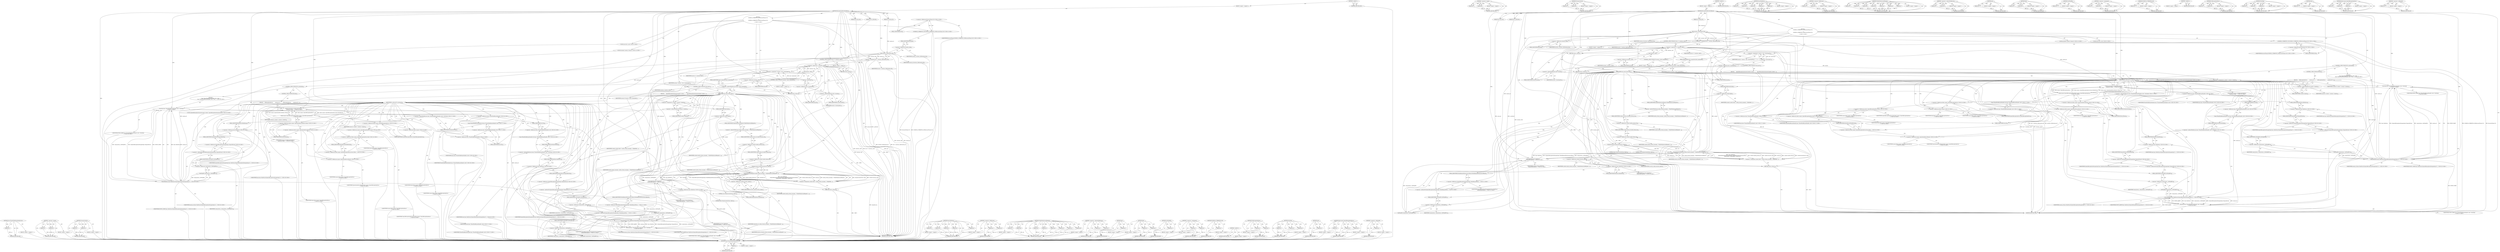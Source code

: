 digraph "&lt;operator&gt;.addressOf" {
vulnerable_277 [label=<(METHOD,base.ThreadTaskRunnerHandle.Get)>];
vulnerable_278 [label=<(PARAM,p1)>];
vulnerable_279 [label=<(BLOCK,&lt;empty&gt;,&lt;empty&gt;)>];
vulnerable_280 [label=<(METHOD_RETURN,ANY)>];
vulnerable_222 [label=<(METHOD,&lt;operator&gt;.equals)>];
vulnerable_223 [label=<(PARAM,p1)>];
vulnerable_224 [label=<(PARAM,p2)>];
vulnerable_225 [label=<(BLOCK,&lt;empty&gt;,&lt;empty&gt;)>];
vulnerable_226 [label=<(METHOD_RETURN,ANY)>];
vulnerable_250 [label=<(METHOD,StreamControls)>];
vulnerable_251 [label=<(PARAM,p1)>];
vulnerable_252 [label=<(PARAM,p2)>];
vulnerable_253 [label=<(BLOCK,&lt;empty&gt;,&lt;empty&gt;)>];
vulnerable_254 [label=<(METHOD_RETURN,ANY)>];
vulnerable_6 [label=<(METHOD,&lt;global&gt;)<SUB>1</SUB>>];
vulnerable_7 [label=<(BLOCK,&lt;empty&gt;,&lt;empty&gt;)<SUB>1</SUB>>];
vulnerable_8 [label=<(METHOD,RecognitionAllowedCallback)<SUB>1</SUB>>];
vulnerable_9 [label=<(PARAM,int session_id)<SUB>1</SUB>>];
vulnerable_10 [label=<(PARAM,bool ask_user)<SUB>2</SUB>>];
vulnerable_11 [label=<(PARAM,bool is_allowed)<SUB>3</SUB>>];
vulnerable_12 [label="<(BLOCK,{
  DCHECK_CURRENTLY_ON(BrowserThread::IO);

  ...,{
  DCHECK_CURRENTLY_ON(BrowserThread::IO);

  ...)<SUB>3</SUB>>"];
vulnerable_13 [label="<(DCHECK_CURRENTLY_ON,DCHECK_CURRENTLY_ON(BrowserThread::IO))<SUB>4</SUB>>"];
vulnerable_14 [label="<(&lt;operator&gt;.fieldAccess,BrowserThread::IO)<SUB>4</SUB>>"];
vulnerable_15 [label="<(IDENTIFIER,BrowserThread,DCHECK_CURRENTLY_ON(BrowserThread::IO))<SUB>4</SUB>>"];
vulnerable_16 [label=<(FIELD_IDENTIFIER,IO,IO)<SUB>4</SUB>>];
vulnerable_17 [label="<(LOCAL,auto iter: auto)<SUB>6</SUB>>"];
vulnerable_18 [label=<(&lt;operator&gt;.assignment,iter = sessions_.find(session_id))<SUB>6</SUB>>];
vulnerable_19 [label=<(IDENTIFIER,iter,iter = sessions_.find(session_id))<SUB>6</SUB>>];
vulnerable_20 [label=<(find,sessions_.find(session_id))<SUB>6</SUB>>];
vulnerable_21 [label=<(&lt;operator&gt;.fieldAccess,sessions_.find)<SUB>6</SUB>>];
vulnerable_22 [label=<(IDENTIFIER,sessions_,sessions_.find(session_id))<SUB>6</SUB>>];
vulnerable_23 [label=<(FIELD_IDENTIFIER,find,find)<SUB>6</SUB>>];
vulnerable_24 [label=<(IDENTIFIER,session_id,sessions_.find(session_id))<SUB>6</SUB>>];
vulnerable_25 [label=<(CONTROL_STRUCTURE,IF,if (iter == sessions_.end()))<SUB>7</SUB>>];
vulnerable_26 [label=<(&lt;operator&gt;.equals,iter == sessions_.end())<SUB>7</SUB>>];
vulnerable_27 [label=<(IDENTIFIER,iter,iter == sessions_.end())<SUB>7</SUB>>];
vulnerable_28 [label=<(end,sessions_.end())<SUB>7</SUB>>];
vulnerable_29 [label=<(&lt;operator&gt;.fieldAccess,sessions_.end)<SUB>7</SUB>>];
vulnerable_30 [label=<(IDENTIFIER,sessions_,sessions_.end())<SUB>7</SUB>>];
vulnerable_31 [label=<(FIELD_IDENTIFIER,end,end)<SUB>7</SUB>>];
vulnerable_32 [label=<(BLOCK,&lt;empty&gt;,&lt;empty&gt;)<SUB>8</SUB>>];
vulnerable_33 [label=<(RETURN,return;,return;)<SUB>8</SUB>>];
vulnerable_34 [label="<(LOCAL,Session* session: Session*)<SUB>10</SUB>>"];
vulnerable_35 [label=<(&lt;operator&gt;.assignment,* session = iter-&gt;second.get())<SUB>10</SUB>>];
vulnerable_36 [label=<(IDENTIFIER,session,* session = iter-&gt;second.get())<SUB>10</SUB>>];
vulnerable_37 [label=<(get,iter-&gt;second.get())<SUB>10</SUB>>];
vulnerable_38 [label=<(&lt;operator&gt;.fieldAccess,iter-&gt;second.get)<SUB>10</SUB>>];
vulnerable_39 [label=<(&lt;operator&gt;.indirectFieldAccess,iter-&gt;second)<SUB>10</SUB>>];
vulnerable_40 [label=<(IDENTIFIER,iter,iter-&gt;second.get())<SUB>10</SUB>>];
vulnerable_41 [label=<(FIELD_IDENTIFIER,second,second)<SUB>10</SUB>>];
vulnerable_42 [label=<(FIELD_IDENTIFIER,get,get)<SUB>10</SUB>>];
vulnerable_43 [label=<(CONTROL_STRUCTURE,IF,if (session-&gt;abort_requested))<SUB>12</SUB>>];
vulnerable_44 [label=<(&lt;operator&gt;.indirectFieldAccess,session-&gt;abort_requested)<SUB>12</SUB>>];
vulnerable_45 [label=<(IDENTIFIER,session,if (session-&gt;abort_requested))<SUB>12</SUB>>];
vulnerable_46 [label=<(FIELD_IDENTIFIER,abort_requested,abort_requested)<SUB>12</SUB>>];
vulnerable_47 [label=<(BLOCK,&lt;empty&gt;,&lt;empty&gt;)<SUB>13</SUB>>];
vulnerable_48 [label=<(RETURN,return;,return;)<SUB>13</SUB>>];
vulnerable_49 [label=<(CONTROL_STRUCTURE,IF,if (ask_user))<SUB>15</SUB>>];
vulnerable_50 [label=<(IDENTIFIER,ask_user,if (ask_user))<SUB>15</SUB>>];
vulnerable_51 [label=<(BLOCK,{
     SpeechRecognitionSessionContext&amp; context...,{
     SpeechRecognitionSessionContext&amp; context...)<SUB>15</SUB>>];
vulnerable_52 [label="<(LOCAL,SpeechRecognitionSessionContext context: SpeechRecognitionSessionContext)<SUB>16</SUB>>"];
vulnerable_53 [label=<(&lt;operator&gt;.assignment,&amp; context = session-&gt;context)<SUB>16</SUB>>];
vulnerable_54 [label=<(IDENTIFIER,context,&amp; context = session-&gt;context)<SUB>16</SUB>>];
vulnerable_55 [label=<(&lt;operator&gt;.indirectFieldAccess,session-&gt;context)<SUB>16</SUB>>];
vulnerable_56 [label=<(IDENTIFIER,session,&amp; context = session-&gt;context)<SUB>16</SUB>>];
vulnerable_57 [label=<(FIELD_IDENTIFIER,context,context)<SUB>16</SUB>>];
vulnerable_58 [label=<(&lt;operator&gt;.assignment,context.label = media_stream_manager_-&gt;MakeMedi...)<SUB>17</SUB>>];
vulnerable_59 [label=<(&lt;operator&gt;.fieldAccess,context.label)<SUB>17</SUB>>];
vulnerable_60 [label=<(IDENTIFIER,context,context.label = media_stream_manager_-&gt;MakeMedi...)<SUB>17</SUB>>];
vulnerable_61 [label=<(FIELD_IDENTIFIER,label,label)<SUB>17</SUB>>];
vulnerable_62 [label=<(MakeMediaAccessRequest,media_stream_manager_-&gt;MakeMediaAccessRequest(
...)<SUB>17</SUB>>];
vulnerable_63 [label=<(&lt;operator&gt;.indirectFieldAccess,media_stream_manager_-&gt;MakeMediaAccessRequest)<SUB>17</SUB>>];
vulnerable_64 [label=<(IDENTIFIER,media_stream_manager_,media_stream_manager_-&gt;MakeMediaAccessRequest(
...)<SUB>17</SUB>>];
vulnerable_65 [label=<(FIELD_IDENTIFIER,MakeMediaAccessRequest,MakeMediaAccessRequest)<SUB>17</SUB>>];
vulnerable_66 [label=<(&lt;operator&gt;.fieldAccess,context.render_process_id)<SUB>18</SUB>>];
vulnerable_67 [label=<(IDENTIFIER,context,media_stream_manager_-&gt;MakeMediaAccessRequest(
...)<SUB>18</SUB>>];
vulnerable_68 [label=<(FIELD_IDENTIFIER,render_process_id,render_process_id)<SUB>18</SUB>>];
vulnerable_69 [label=<(&lt;operator&gt;.fieldAccess,context.render_frame_id)<SUB>18</SUB>>];
vulnerable_70 [label=<(IDENTIFIER,context,media_stream_manager_-&gt;MakeMediaAccessRequest(
...)<SUB>18</SUB>>];
vulnerable_71 [label=<(FIELD_IDENTIFIER,render_frame_id,render_frame_id)<SUB>18</SUB>>];
vulnerable_72 [label=<(IDENTIFIER,session_id,media_stream_manager_-&gt;MakeMediaAccessRequest(
...)<SUB>18</SUB>>];
vulnerable_73 [label=<(StreamControls,StreamControls(true, false))<SUB>19</SUB>>];
vulnerable_74 [label=<(LITERAL,true,StreamControls(true, false))<SUB>19</SUB>>];
vulnerable_75 [label=<(LITERAL,false,StreamControls(true, false))<SUB>19</SUB>>];
vulnerable_76 [label=<(&lt;operator&gt;.fieldAccess,context.security_origin)<SUB>19</SUB>>];
vulnerable_77 [label=<(IDENTIFIER,context,media_stream_manager_-&gt;MakeMediaAccessRequest(
...)<SUB>19</SUB>>];
vulnerable_78 [label=<(FIELD_IDENTIFIER,security_origin,security_origin)<SUB>19</SUB>>];
vulnerable_79 [label="<(base.BindOnce,base::BindOnce(
             &amp;SpeechRecognition...)<SUB>20</SUB>>"];
vulnerable_80 [label="<(&lt;operator&gt;.fieldAccess,base::BindOnce)<SUB>20</SUB>>"];
vulnerable_81 [label="<(IDENTIFIER,base,base::BindOnce(
             &amp;SpeechRecognition...)<SUB>20</SUB>>"];
vulnerable_82 [label=<(FIELD_IDENTIFIER,BindOnce,BindOnce)<SUB>20</SUB>>];
vulnerable_83 [label="<(&lt;operator&gt;.addressOf,&amp;SpeechRecognitionManagerImpl::MediaRequestPerm...)<SUB>21</SUB>>"];
vulnerable_84 [label="<(&lt;operator&gt;.fieldAccess,SpeechRecognitionManagerImpl::MediaRequestPermi...)<SUB>21</SUB>>"];
vulnerable_85 [label="<(IDENTIFIER,SpeechRecognitionManagerImpl,base::BindOnce(
             &amp;SpeechRecognition...)<SUB>21</SUB>>"];
vulnerable_86 [label=<(FIELD_IDENTIFIER,MediaRequestPermissionCallback,MediaRequestPermissionCallback)<SUB>21</SUB>>];
vulnerable_87 [label=<(GetWeakPtr,weak_factory_.GetWeakPtr())<SUB>22</SUB>>];
vulnerable_88 [label=<(&lt;operator&gt;.fieldAccess,weak_factory_.GetWeakPtr)<SUB>22</SUB>>];
vulnerable_89 [label=<(IDENTIFIER,weak_factory_,weak_factory_.GetWeakPtr())<SUB>22</SUB>>];
vulnerable_90 [label=<(FIELD_IDENTIFIER,GetWeakPtr,GetWeakPtr)<SUB>22</SUB>>];
vulnerable_91 [label="<(IDENTIFIER,session_id,base::BindOnce(
             &amp;SpeechRecognition...)<SUB>22</SUB>>"];
vulnerable_92 [label=<(RETURN,return;,return;)<SUB>23</SUB>>];
vulnerable_93 [label=<(CONTROL_STRUCTURE,IF,if (is_allowed))<SUB>26</SUB>>];
vulnerable_94 [label=<(IDENTIFIER,is_allowed,if (is_allowed))<SUB>26</SUB>>];
vulnerable_95 [label="<(BLOCK,{
    base::ThreadTaskRunnerHandle::Get()-&gt;Post...,{
    base::ThreadTaskRunnerHandle::Get()-&gt;Post...)<SUB>26</SUB>>"];
vulnerable_96 [label="<(PostTask,base::ThreadTaskRunnerHandle::Get()-&gt;PostTask(
...)<SUB>27</SUB>>"];
vulnerable_97 [label="<(&lt;operator&gt;.indirectFieldAccess,base::ThreadTaskRunnerHandle::Get()-&gt;PostTask)<SUB>27</SUB>>"];
vulnerable_98 [label="<(base.ThreadTaskRunnerHandle.Get,base::ThreadTaskRunnerHandle::Get())<SUB>27</SUB>>"];
vulnerable_99 [label="<(&lt;operator&gt;.fieldAccess,base::ThreadTaskRunnerHandle::Get)<SUB>27</SUB>>"];
vulnerable_100 [label="<(&lt;operator&gt;.fieldAccess,base::ThreadTaskRunnerHandle)<SUB>27</SUB>>"];
vulnerable_101 [label="<(IDENTIFIER,base,base::ThreadTaskRunnerHandle::Get())<SUB>27</SUB>>"];
vulnerable_102 [label="<(IDENTIFIER,ThreadTaskRunnerHandle,base::ThreadTaskRunnerHandle::Get())<SUB>27</SUB>>"];
vulnerable_103 [label=<(FIELD_IDENTIFIER,Get,Get)<SUB>27</SUB>>];
vulnerable_104 [label=<(FIELD_IDENTIFIER,PostTask,PostTask)<SUB>27</SUB>>];
vulnerable_105 [label="<(IDENTIFIER,FROM_HERE,base::ThreadTaskRunnerHandle::Get()-&gt;PostTask(
...)<SUB>28</SUB>>"];
vulnerable_106 [label="<(base.BindOnce,base::BindOnce(&amp;SpeechRecognitionManagerImpl::D...)<SUB>29</SUB>>"];
vulnerable_107 [label="<(&lt;operator&gt;.fieldAccess,base::BindOnce)<SUB>29</SUB>>"];
vulnerable_108 [label="<(IDENTIFIER,base,base::BindOnce(&amp;SpeechRecognitionManagerImpl::D...)<SUB>29</SUB>>"];
vulnerable_109 [label=<(FIELD_IDENTIFIER,BindOnce,BindOnce)<SUB>29</SUB>>];
vulnerable_110 [label="<(&lt;operator&gt;.addressOf,&amp;SpeechRecognitionManagerImpl::DispatchEvent)<SUB>29</SUB>>"];
vulnerable_111 [label="<(&lt;operator&gt;.fieldAccess,SpeechRecognitionManagerImpl::DispatchEvent)<SUB>29</SUB>>"];
vulnerable_112 [label="<(IDENTIFIER,SpeechRecognitionManagerImpl,base::BindOnce(&amp;SpeechRecognitionManagerImpl::D...)<SUB>29</SUB>>"];
vulnerable_113 [label=<(FIELD_IDENTIFIER,DispatchEvent,DispatchEvent)<SUB>29</SUB>>];
vulnerable_114 [label=<(GetWeakPtr,weak_factory_.GetWeakPtr())<SUB>30</SUB>>];
vulnerable_115 [label=<(&lt;operator&gt;.fieldAccess,weak_factory_.GetWeakPtr)<SUB>30</SUB>>];
vulnerable_116 [label=<(IDENTIFIER,weak_factory_,weak_factory_.GetWeakPtr())<SUB>30</SUB>>];
vulnerable_117 [label=<(FIELD_IDENTIFIER,GetWeakPtr,GetWeakPtr)<SUB>30</SUB>>];
vulnerable_118 [label="<(IDENTIFIER,session_id,base::BindOnce(&amp;SpeechRecognitionManagerImpl::D...)<SUB>30</SUB>>"];
vulnerable_119 [label="<(IDENTIFIER,EVENT_START,base::BindOnce(&amp;SpeechRecognitionManagerImpl::D...)<SUB>30</SUB>>"];
vulnerable_120 [label=<(CONTROL_STRUCTURE,ELSE,else)<SUB>31</SUB>>];
vulnerable_121 [label=<(BLOCK,{
    OnRecognitionError(
        session_id, b...,{
    OnRecognitionError(
        session_id, b...)<SUB>31</SUB>>];
vulnerable_122 [label="<(OnRecognitionError,OnRecognitionError(
        session_id, blink::...)<SUB>32</SUB>>"];
vulnerable_123 [label="<(IDENTIFIER,session_id,OnRecognitionError(
        session_id, blink::...)<SUB>33</SUB>>"];
vulnerable_124 [label="<(blink.mojom.SpeechRecognitionError,blink::mojom::SpeechRecognitionError(
         ...)<SUB>33</SUB>>"];
vulnerable_125 [label="<(&lt;operator&gt;.fieldAccess,blink::mojom::SpeechRecognitionError)<SUB>33</SUB>>"];
vulnerable_126 [label="<(&lt;operator&gt;.fieldAccess,blink::mojom)<SUB>33</SUB>>"];
vulnerable_127 [label="<(IDENTIFIER,blink,blink::mojom::SpeechRecognitionError(
         ...)<SUB>33</SUB>>"];
vulnerable_128 [label="<(IDENTIFIER,mojom,blink::mojom::SpeechRecognitionError(
         ...)<SUB>33</SUB>>"];
vulnerable_129 [label=<(FIELD_IDENTIFIER,SpeechRecognitionError,SpeechRecognitionError)<SUB>33</SUB>>];
vulnerable_130 [label="<(&lt;operator&gt;.fieldAccess,blink::mojom::SpeechRecognitionErrorCode::kNotA...)<SUB>34</SUB>>"];
vulnerable_131 [label="<(&lt;operator&gt;.fieldAccess,blink::mojom::SpeechRecognitionErrorCode)<SUB>34</SUB>>"];
vulnerable_132 [label="<(IDENTIFIER,blink,blink::mojom::SpeechRecognitionError(
         ...)<SUB>34</SUB>>"];
vulnerable_133 [label="<(&lt;operator&gt;.fieldAccess,mojom::SpeechRecognitionErrorCode)<SUB>34</SUB>>"];
vulnerable_134 [label="<(IDENTIFIER,mojom,blink::mojom::SpeechRecognitionError(
         ...)<SUB>34</SUB>>"];
vulnerable_135 [label="<(IDENTIFIER,SpeechRecognitionErrorCode,blink::mojom::SpeechRecognitionError(
         ...)<SUB>34</SUB>>"];
vulnerable_136 [label=<(FIELD_IDENTIFIER,kNotAllowed,kNotAllowed)<SUB>34</SUB>>];
vulnerable_137 [label="<(&lt;operator&gt;.fieldAccess,blink::mojom::SpeechAudioErrorDetails::kNone)<SUB>35</SUB>>"];
vulnerable_138 [label="<(&lt;operator&gt;.fieldAccess,blink::mojom::SpeechAudioErrorDetails)<SUB>35</SUB>>"];
vulnerable_139 [label="<(IDENTIFIER,blink,blink::mojom::SpeechRecognitionError(
         ...)<SUB>35</SUB>>"];
vulnerable_140 [label="<(&lt;operator&gt;.fieldAccess,mojom::SpeechAudioErrorDetails)<SUB>35</SUB>>"];
vulnerable_141 [label="<(IDENTIFIER,mojom,blink::mojom::SpeechRecognitionError(
         ...)<SUB>35</SUB>>"];
vulnerable_142 [label="<(IDENTIFIER,SpeechAudioErrorDetails,blink::mojom::SpeechRecognitionError(
         ...)<SUB>35</SUB>>"];
vulnerable_143 [label=<(FIELD_IDENTIFIER,kNone,kNone)<SUB>35</SUB>>];
vulnerable_144 [label="<(PostTask,base::ThreadTaskRunnerHandle::Get()-&gt;PostTask(
...)<SUB>36</SUB>>"];
vulnerable_145 [label="<(&lt;operator&gt;.indirectFieldAccess,base::ThreadTaskRunnerHandle::Get()-&gt;PostTask)<SUB>36</SUB>>"];
vulnerable_146 [label="<(base.ThreadTaskRunnerHandle.Get,base::ThreadTaskRunnerHandle::Get())<SUB>36</SUB>>"];
vulnerable_147 [label="<(&lt;operator&gt;.fieldAccess,base::ThreadTaskRunnerHandle::Get)<SUB>36</SUB>>"];
vulnerable_148 [label="<(&lt;operator&gt;.fieldAccess,base::ThreadTaskRunnerHandle)<SUB>36</SUB>>"];
vulnerable_149 [label="<(IDENTIFIER,base,base::ThreadTaskRunnerHandle::Get())<SUB>36</SUB>>"];
vulnerable_150 [label="<(IDENTIFIER,ThreadTaskRunnerHandle,base::ThreadTaskRunnerHandle::Get())<SUB>36</SUB>>"];
vulnerable_151 [label=<(FIELD_IDENTIFIER,Get,Get)<SUB>36</SUB>>];
vulnerable_152 [label=<(FIELD_IDENTIFIER,PostTask,PostTask)<SUB>36</SUB>>];
vulnerable_153 [label="<(IDENTIFIER,FROM_HERE,base::ThreadTaskRunnerHandle::Get()-&gt;PostTask(
...)<SUB>37</SUB>>"];
vulnerable_154 [label="<(base.BindOnce,base::BindOnce(&amp;SpeechRecognitionManagerImpl::D...)<SUB>38</SUB>>"];
vulnerable_155 [label="<(&lt;operator&gt;.fieldAccess,base::BindOnce)<SUB>38</SUB>>"];
vulnerable_156 [label="<(IDENTIFIER,base,base::BindOnce(&amp;SpeechRecognitionManagerImpl::D...)<SUB>38</SUB>>"];
vulnerable_157 [label=<(FIELD_IDENTIFIER,BindOnce,BindOnce)<SUB>38</SUB>>];
vulnerable_158 [label="<(&lt;operator&gt;.addressOf,&amp;SpeechRecognitionManagerImpl::DispatchEvent)<SUB>38</SUB>>"];
vulnerable_159 [label="<(&lt;operator&gt;.fieldAccess,SpeechRecognitionManagerImpl::DispatchEvent)<SUB>38</SUB>>"];
vulnerable_160 [label="<(IDENTIFIER,SpeechRecognitionManagerImpl,base::BindOnce(&amp;SpeechRecognitionManagerImpl::D...)<SUB>38</SUB>>"];
vulnerable_161 [label=<(FIELD_IDENTIFIER,DispatchEvent,DispatchEvent)<SUB>38</SUB>>];
vulnerable_162 [label=<(GetWeakPtr,weak_factory_.GetWeakPtr())<SUB>39</SUB>>];
vulnerable_163 [label=<(&lt;operator&gt;.fieldAccess,weak_factory_.GetWeakPtr)<SUB>39</SUB>>];
vulnerable_164 [label=<(IDENTIFIER,weak_factory_,weak_factory_.GetWeakPtr())<SUB>39</SUB>>];
vulnerable_165 [label=<(FIELD_IDENTIFIER,GetWeakPtr,GetWeakPtr)<SUB>39</SUB>>];
vulnerable_166 [label="<(IDENTIFIER,session_id,base::BindOnce(&amp;SpeechRecognitionManagerImpl::D...)<SUB>39</SUB>>"];
vulnerable_167 [label="<(IDENTIFIER,EVENT_ABORT,base::BindOnce(&amp;SpeechRecognitionManagerImpl::D...)<SUB>39</SUB>>"];
vulnerable_168 [label=<(METHOD_RETURN,void)<SUB>1</SUB>>];
vulnerable_170 [label=<(METHOD_RETURN,ANY)<SUB>1</SUB>>];
vulnerable_255 [label=<(METHOD,base.BindOnce)>];
vulnerable_256 [label=<(PARAM,p1)>];
vulnerable_257 [label=<(PARAM,p2)>];
vulnerable_258 [label=<(PARAM,p3)>];
vulnerable_259 [label=<(PARAM,p4)>];
vulnerable_260 [label=<(PARAM,p5)>];
vulnerable_261 [label=<(BLOCK,&lt;empty&gt;,&lt;empty&gt;)>];
vulnerable_262 [label=<(METHOD_RETURN,ANY)>];
vulnerable_207 [label=<(METHOD,&lt;operator&gt;.fieldAccess)>];
vulnerable_208 [label=<(PARAM,p1)>];
vulnerable_209 [label=<(PARAM,p2)>];
vulnerable_210 [label=<(BLOCK,&lt;empty&gt;,&lt;empty&gt;)>];
vulnerable_211 [label=<(METHOD_RETURN,ANY)>];
vulnerable_240 [label=<(METHOD,MakeMediaAccessRequest)>];
vulnerable_241 [label=<(PARAM,p1)>];
vulnerable_242 [label=<(PARAM,p2)>];
vulnerable_243 [label=<(PARAM,p3)>];
vulnerable_244 [label=<(PARAM,p4)>];
vulnerable_245 [label=<(PARAM,p5)>];
vulnerable_246 [label=<(PARAM,p6)>];
vulnerable_247 [label=<(PARAM,p7)>];
vulnerable_248 [label=<(BLOCK,&lt;empty&gt;,&lt;empty&gt;)>];
vulnerable_249 [label=<(METHOD_RETURN,ANY)>];
vulnerable_235 [label=<(METHOD,&lt;operator&gt;.indirectFieldAccess)>];
vulnerable_236 [label=<(PARAM,p1)>];
vulnerable_237 [label=<(PARAM,p2)>];
vulnerable_238 [label=<(BLOCK,&lt;empty&gt;,&lt;empty&gt;)>];
vulnerable_239 [label=<(METHOD_RETURN,ANY)>];
vulnerable_231 [label=<(METHOD,get)>];
vulnerable_232 [label=<(PARAM,p1)>];
vulnerable_233 [label=<(BLOCK,&lt;empty&gt;,&lt;empty&gt;)>];
vulnerable_234 [label=<(METHOD_RETURN,ANY)>];
vulnerable_217 [label=<(METHOD,find)>];
vulnerable_218 [label=<(PARAM,p1)>];
vulnerable_219 [label=<(PARAM,p2)>];
vulnerable_220 [label=<(BLOCK,&lt;empty&gt;,&lt;empty&gt;)>];
vulnerable_221 [label=<(METHOD_RETURN,ANY)>];
vulnerable_267 [label=<(METHOD,GetWeakPtr)>];
vulnerable_268 [label=<(PARAM,p1)>];
vulnerable_269 [label=<(BLOCK,&lt;empty&gt;,&lt;empty&gt;)>];
vulnerable_270 [label=<(METHOD_RETURN,ANY)>];
vulnerable_212 [label=<(METHOD,&lt;operator&gt;.assignment)>];
vulnerable_213 [label=<(PARAM,p1)>];
vulnerable_214 [label=<(PARAM,p2)>];
vulnerable_215 [label=<(BLOCK,&lt;empty&gt;,&lt;empty&gt;)>];
vulnerable_216 [label=<(METHOD_RETURN,ANY)>];
vulnerable_203 [label=<(METHOD,DCHECK_CURRENTLY_ON)>];
vulnerable_204 [label=<(PARAM,p1)>];
vulnerable_205 [label=<(BLOCK,&lt;empty&gt;,&lt;empty&gt;)>];
vulnerable_206 [label=<(METHOD_RETURN,ANY)>];
vulnerable_197 [label=<(METHOD,&lt;global&gt;)<SUB>1</SUB>>];
vulnerable_198 [label=<(BLOCK,&lt;empty&gt;,&lt;empty&gt;)>];
vulnerable_199 [label=<(METHOD_RETURN,ANY)>];
vulnerable_281 [label=<(METHOD,OnRecognitionError)>];
vulnerable_282 [label=<(PARAM,p1)>];
vulnerable_283 [label=<(PARAM,p2)>];
vulnerable_284 [label=<(BLOCK,&lt;empty&gt;,&lt;empty&gt;)>];
vulnerable_285 [label=<(METHOD_RETURN,ANY)>];
vulnerable_271 [label=<(METHOD,PostTask)>];
vulnerable_272 [label=<(PARAM,p1)>];
vulnerable_273 [label=<(PARAM,p2)>];
vulnerable_274 [label=<(PARAM,p3)>];
vulnerable_275 [label=<(BLOCK,&lt;empty&gt;,&lt;empty&gt;)>];
vulnerable_276 [label=<(METHOD_RETURN,ANY)>];
vulnerable_227 [label=<(METHOD,end)>];
vulnerable_228 [label=<(PARAM,p1)>];
vulnerable_229 [label=<(BLOCK,&lt;empty&gt;,&lt;empty&gt;)>];
vulnerable_230 [label=<(METHOD_RETURN,ANY)>];
vulnerable_286 [label=<(METHOD,blink.mojom.SpeechRecognitionError)>];
vulnerable_287 [label=<(PARAM,p1)>];
vulnerable_288 [label=<(PARAM,p2)>];
vulnerable_289 [label=<(PARAM,p3)>];
vulnerable_290 [label=<(BLOCK,&lt;empty&gt;,&lt;empty&gt;)>];
vulnerable_291 [label=<(METHOD_RETURN,ANY)>];
vulnerable_263 [label=<(METHOD,&lt;operator&gt;.addressOf)>];
vulnerable_264 [label=<(PARAM,p1)>];
vulnerable_265 [label=<(BLOCK,&lt;empty&gt;,&lt;empty&gt;)>];
vulnerable_266 [label=<(METHOD_RETURN,ANY)>];
fixed_279 [label=<(METHOD,base.ThreadTaskRunnerHandle.Get)>];
fixed_280 [label=<(PARAM,p1)>];
fixed_281 [label=<(BLOCK,&lt;empty&gt;,&lt;empty&gt;)>];
fixed_282 [label=<(METHOD_RETURN,ANY)>];
fixed_223 [label=<(METHOD,&lt;operator&gt;.equals)>];
fixed_224 [label=<(PARAM,p1)>];
fixed_225 [label=<(PARAM,p2)>];
fixed_226 [label=<(BLOCK,&lt;empty&gt;,&lt;empty&gt;)>];
fixed_227 [label=<(METHOD_RETURN,ANY)>];
fixed_252 [label=<(METHOD,StreamControls)>];
fixed_253 [label=<(PARAM,p1)>];
fixed_254 [label=<(PARAM,p2)>];
fixed_255 [label=<(BLOCK,&lt;empty&gt;,&lt;empty&gt;)>];
fixed_256 [label=<(METHOD_RETURN,ANY)>];
fixed_6 [label=<(METHOD,&lt;global&gt;)<SUB>1</SUB>>];
fixed_7 [label=<(BLOCK,&lt;empty&gt;,&lt;empty&gt;)<SUB>1</SUB>>];
fixed_8 [label=<(METHOD,RecognitionAllowedCallback)<SUB>1</SUB>>];
fixed_9 [label=<(PARAM,int session_id)<SUB>1</SUB>>];
fixed_10 [label=<(PARAM,bool ask_user)<SUB>2</SUB>>];
fixed_11 [label=<(PARAM,bool is_allowed)<SUB>3</SUB>>];
fixed_12 [label="<(BLOCK,{
  DCHECK_CURRENTLY_ON(BrowserThread::IO);

  ...,{
  DCHECK_CURRENTLY_ON(BrowserThread::IO);

  ...)<SUB>3</SUB>>"];
fixed_13 [label="<(DCHECK_CURRENTLY_ON,DCHECK_CURRENTLY_ON(BrowserThread::IO))<SUB>4</SUB>>"];
fixed_14 [label="<(&lt;operator&gt;.fieldAccess,BrowserThread::IO)<SUB>4</SUB>>"];
fixed_15 [label="<(IDENTIFIER,BrowserThread,DCHECK_CURRENTLY_ON(BrowserThread::IO))<SUB>4</SUB>>"];
fixed_16 [label=<(FIELD_IDENTIFIER,IO,IO)<SUB>4</SUB>>];
fixed_17 [label="<(LOCAL,auto iter: auto)<SUB>6</SUB>>"];
fixed_18 [label=<(&lt;operator&gt;.assignment,iter = sessions_.find(session_id))<SUB>6</SUB>>];
fixed_19 [label=<(IDENTIFIER,iter,iter = sessions_.find(session_id))<SUB>6</SUB>>];
fixed_20 [label=<(find,sessions_.find(session_id))<SUB>6</SUB>>];
fixed_21 [label=<(&lt;operator&gt;.fieldAccess,sessions_.find)<SUB>6</SUB>>];
fixed_22 [label=<(IDENTIFIER,sessions_,sessions_.find(session_id))<SUB>6</SUB>>];
fixed_23 [label=<(FIELD_IDENTIFIER,find,find)<SUB>6</SUB>>];
fixed_24 [label=<(IDENTIFIER,session_id,sessions_.find(session_id))<SUB>6</SUB>>];
fixed_25 [label=<(CONTROL_STRUCTURE,IF,if (iter == sessions_.end()))<SUB>7</SUB>>];
fixed_26 [label=<(&lt;operator&gt;.equals,iter == sessions_.end())<SUB>7</SUB>>];
fixed_27 [label=<(IDENTIFIER,iter,iter == sessions_.end())<SUB>7</SUB>>];
fixed_28 [label=<(end,sessions_.end())<SUB>7</SUB>>];
fixed_29 [label=<(&lt;operator&gt;.fieldAccess,sessions_.end)<SUB>7</SUB>>];
fixed_30 [label=<(IDENTIFIER,sessions_,sessions_.end())<SUB>7</SUB>>];
fixed_31 [label=<(FIELD_IDENTIFIER,end,end)<SUB>7</SUB>>];
fixed_32 [label=<(BLOCK,&lt;empty&gt;,&lt;empty&gt;)<SUB>8</SUB>>];
fixed_33 [label=<(RETURN,return;,return;)<SUB>8</SUB>>];
fixed_34 [label="<(LOCAL,Session* session: Session*)<SUB>10</SUB>>"];
fixed_35 [label=<(&lt;operator&gt;.assignment,* session = iter-&gt;second.get())<SUB>10</SUB>>];
fixed_36 [label=<(IDENTIFIER,session,* session = iter-&gt;second.get())<SUB>10</SUB>>];
fixed_37 [label=<(get,iter-&gt;second.get())<SUB>10</SUB>>];
fixed_38 [label=<(&lt;operator&gt;.fieldAccess,iter-&gt;second.get)<SUB>10</SUB>>];
fixed_39 [label=<(&lt;operator&gt;.indirectFieldAccess,iter-&gt;second)<SUB>10</SUB>>];
fixed_40 [label=<(IDENTIFIER,iter,iter-&gt;second.get())<SUB>10</SUB>>];
fixed_41 [label=<(FIELD_IDENTIFIER,second,second)<SUB>10</SUB>>];
fixed_42 [label=<(FIELD_IDENTIFIER,get,get)<SUB>10</SUB>>];
fixed_43 [label=<(CONTROL_STRUCTURE,IF,if (session-&gt;abort_requested))<SUB>12</SUB>>];
fixed_44 [label=<(&lt;operator&gt;.indirectFieldAccess,session-&gt;abort_requested)<SUB>12</SUB>>];
fixed_45 [label=<(IDENTIFIER,session,if (session-&gt;abort_requested))<SUB>12</SUB>>];
fixed_46 [label=<(FIELD_IDENTIFIER,abort_requested,abort_requested)<SUB>12</SUB>>];
fixed_47 [label=<(BLOCK,&lt;empty&gt;,&lt;empty&gt;)<SUB>13</SUB>>];
fixed_48 [label=<(RETURN,return;,return;)<SUB>13</SUB>>];
fixed_49 [label=<(CONTROL_STRUCTURE,IF,if (ask_user))<SUB>15</SUB>>];
fixed_50 [label=<(IDENTIFIER,ask_user,if (ask_user))<SUB>15</SUB>>];
fixed_51 [label=<(BLOCK,{
     SpeechRecognitionSessionContext&amp; context...,{
     SpeechRecognitionSessionContext&amp; context...)<SUB>15</SUB>>];
fixed_52 [label="<(LOCAL,SpeechRecognitionSessionContext context: SpeechRecognitionSessionContext)<SUB>16</SUB>>"];
fixed_53 [label=<(&lt;operator&gt;.assignment,&amp; context = session-&gt;context)<SUB>16</SUB>>];
fixed_54 [label=<(IDENTIFIER,context,&amp; context = session-&gt;context)<SUB>16</SUB>>];
fixed_55 [label=<(&lt;operator&gt;.indirectFieldAccess,session-&gt;context)<SUB>16</SUB>>];
fixed_56 [label=<(IDENTIFIER,session,&amp; context = session-&gt;context)<SUB>16</SUB>>];
fixed_57 [label=<(FIELD_IDENTIFIER,context,context)<SUB>16</SUB>>];
fixed_58 [label=<(&lt;operator&gt;.assignment,context.label = media_stream_manager_-&gt;MakeMedi...)<SUB>17</SUB>>];
fixed_59 [label=<(&lt;operator&gt;.fieldAccess,context.label)<SUB>17</SUB>>];
fixed_60 [label=<(IDENTIFIER,context,context.label = media_stream_manager_-&gt;MakeMedi...)<SUB>17</SUB>>];
fixed_61 [label=<(FIELD_IDENTIFIER,label,label)<SUB>17</SUB>>];
fixed_62 [label=<(MakeMediaAccessRequest,media_stream_manager_-&gt;MakeMediaAccessRequest(
...)<SUB>17</SUB>>];
fixed_63 [label=<(&lt;operator&gt;.indirectFieldAccess,media_stream_manager_-&gt;MakeMediaAccessRequest)<SUB>17</SUB>>];
fixed_64 [label=<(IDENTIFIER,media_stream_manager_,media_stream_manager_-&gt;MakeMediaAccessRequest(
...)<SUB>17</SUB>>];
fixed_65 [label=<(FIELD_IDENTIFIER,MakeMediaAccessRequest,MakeMediaAccessRequest)<SUB>17</SUB>>];
fixed_66 [label=<(&lt;operator&gt;.fieldAccess,context.render_process_id)<SUB>18</SUB>>];
fixed_67 [label=<(IDENTIFIER,context,media_stream_manager_-&gt;MakeMediaAccessRequest(
...)<SUB>18</SUB>>];
fixed_68 [label=<(FIELD_IDENTIFIER,render_process_id,render_process_id)<SUB>18</SUB>>];
fixed_69 [label=<(&lt;operator&gt;.fieldAccess,context.render_frame_id)<SUB>18</SUB>>];
fixed_70 [label=<(IDENTIFIER,context,media_stream_manager_-&gt;MakeMediaAccessRequest(
...)<SUB>18</SUB>>];
fixed_71 [label=<(FIELD_IDENTIFIER,render_frame_id,render_frame_id)<SUB>18</SUB>>];
fixed_72 [label=<(IDENTIFIER,requester_id_,media_stream_manager_-&gt;MakeMediaAccessRequest(
...)<SUB>18</SUB>>];
fixed_73 [label=<(IDENTIFIER,session_id,media_stream_manager_-&gt;MakeMediaAccessRequest(
...)<SUB>19</SUB>>];
fixed_74 [label=<(StreamControls,StreamControls(true, false))<SUB>19</SUB>>];
fixed_75 [label=<(LITERAL,true,StreamControls(true, false))<SUB>19</SUB>>];
fixed_76 [label=<(LITERAL,false,StreamControls(true, false))<SUB>19</SUB>>];
fixed_77 [label=<(&lt;operator&gt;.fieldAccess,context.security_origin)<SUB>19</SUB>>];
fixed_78 [label=<(IDENTIFIER,context,media_stream_manager_-&gt;MakeMediaAccessRequest(
...)<SUB>19</SUB>>];
fixed_79 [label=<(FIELD_IDENTIFIER,security_origin,security_origin)<SUB>19</SUB>>];
fixed_80 [label="<(base.BindOnce,base::BindOnce(
             &amp;SpeechRecognition...)<SUB>20</SUB>>"];
fixed_81 [label="<(&lt;operator&gt;.fieldAccess,base::BindOnce)<SUB>20</SUB>>"];
fixed_82 [label="<(IDENTIFIER,base,base::BindOnce(
             &amp;SpeechRecognition...)<SUB>20</SUB>>"];
fixed_83 [label=<(FIELD_IDENTIFIER,BindOnce,BindOnce)<SUB>20</SUB>>];
fixed_84 [label="<(&lt;operator&gt;.addressOf,&amp;SpeechRecognitionManagerImpl::MediaRequestPerm...)<SUB>21</SUB>>"];
fixed_85 [label="<(&lt;operator&gt;.fieldAccess,SpeechRecognitionManagerImpl::MediaRequestPermi...)<SUB>21</SUB>>"];
fixed_86 [label="<(IDENTIFIER,SpeechRecognitionManagerImpl,base::BindOnce(
             &amp;SpeechRecognition...)<SUB>21</SUB>>"];
fixed_87 [label=<(FIELD_IDENTIFIER,MediaRequestPermissionCallback,MediaRequestPermissionCallback)<SUB>21</SUB>>];
fixed_88 [label=<(GetWeakPtr,weak_factory_.GetWeakPtr())<SUB>22</SUB>>];
fixed_89 [label=<(&lt;operator&gt;.fieldAccess,weak_factory_.GetWeakPtr)<SUB>22</SUB>>];
fixed_90 [label=<(IDENTIFIER,weak_factory_,weak_factory_.GetWeakPtr())<SUB>22</SUB>>];
fixed_91 [label=<(FIELD_IDENTIFIER,GetWeakPtr,GetWeakPtr)<SUB>22</SUB>>];
fixed_92 [label="<(IDENTIFIER,session_id,base::BindOnce(
             &amp;SpeechRecognition...)<SUB>22</SUB>>"];
fixed_93 [label=<(RETURN,return;,return;)<SUB>23</SUB>>];
fixed_94 [label=<(CONTROL_STRUCTURE,IF,if (is_allowed))<SUB>26</SUB>>];
fixed_95 [label=<(IDENTIFIER,is_allowed,if (is_allowed))<SUB>26</SUB>>];
fixed_96 [label="<(BLOCK,{
    base::ThreadTaskRunnerHandle::Get()-&gt;Post...,{
    base::ThreadTaskRunnerHandle::Get()-&gt;Post...)<SUB>26</SUB>>"];
fixed_97 [label="<(PostTask,base::ThreadTaskRunnerHandle::Get()-&gt;PostTask(
...)<SUB>27</SUB>>"];
fixed_98 [label="<(&lt;operator&gt;.indirectFieldAccess,base::ThreadTaskRunnerHandle::Get()-&gt;PostTask)<SUB>27</SUB>>"];
fixed_99 [label="<(base.ThreadTaskRunnerHandle.Get,base::ThreadTaskRunnerHandle::Get())<SUB>27</SUB>>"];
fixed_100 [label="<(&lt;operator&gt;.fieldAccess,base::ThreadTaskRunnerHandle::Get)<SUB>27</SUB>>"];
fixed_101 [label="<(&lt;operator&gt;.fieldAccess,base::ThreadTaskRunnerHandle)<SUB>27</SUB>>"];
fixed_102 [label="<(IDENTIFIER,base,base::ThreadTaskRunnerHandle::Get())<SUB>27</SUB>>"];
fixed_103 [label="<(IDENTIFIER,ThreadTaskRunnerHandle,base::ThreadTaskRunnerHandle::Get())<SUB>27</SUB>>"];
fixed_104 [label=<(FIELD_IDENTIFIER,Get,Get)<SUB>27</SUB>>];
fixed_105 [label=<(FIELD_IDENTIFIER,PostTask,PostTask)<SUB>27</SUB>>];
fixed_106 [label="<(IDENTIFIER,FROM_HERE,base::ThreadTaskRunnerHandle::Get()-&gt;PostTask(
...)<SUB>28</SUB>>"];
fixed_107 [label="<(base.BindOnce,base::BindOnce(&amp;SpeechRecognitionManagerImpl::D...)<SUB>29</SUB>>"];
fixed_108 [label="<(&lt;operator&gt;.fieldAccess,base::BindOnce)<SUB>29</SUB>>"];
fixed_109 [label="<(IDENTIFIER,base,base::BindOnce(&amp;SpeechRecognitionManagerImpl::D...)<SUB>29</SUB>>"];
fixed_110 [label=<(FIELD_IDENTIFIER,BindOnce,BindOnce)<SUB>29</SUB>>];
fixed_111 [label="<(&lt;operator&gt;.addressOf,&amp;SpeechRecognitionManagerImpl::DispatchEvent)<SUB>29</SUB>>"];
fixed_112 [label="<(&lt;operator&gt;.fieldAccess,SpeechRecognitionManagerImpl::DispatchEvent)<SUB>29</SUB>>"];
fixed_113 [label="<(IDENTIFIER,SpeechRecognitionManagerImpl,base::BindOnce(&amp;SpeechRecognitionManagerImpl::D...)<SUB>29</SUB>>"];
fixed_114 [label=<(FIELD_IDENTIFIER,DispatchEvent,DispatchEvent)<SUB>29</SUB>>];
fixed_115 [label=<(GetWeakPtr,weak_factory_.GetWeakPtr())<SUB>30</SUB>>];
fixed_116 [label=<(&lt;operator&gt;.fieldAccess,weak_factory_.GetWeakPtr)<SUB>30</SUB>>];
fixed_117 [label=<(IDENTIFIER,weak_factory_,weak_factory_.GetWeakPtr())<SUB>30</SUB>>];
fixed_118 [label=<(FIELD_IDENTIFIER,GetWeakPtr,GetWeakPtr)<SUB>30</SUB>>];
fixed_119 [label="<(IDENTIFIER,session_id,base::BindOnce(&amp;SpeechRecognitionManagerImpl::D...)<SUB>30</SUB>>"];
fixed_120 [label="<(IDENTIFIER,EVENT_START,base::BindOnce(&amp;SpeechRecognitionManagerImpl::D...)<SUB>30</SUB>>"];
fixed_121 [label=<(CONTROL_STRUCTURE,ELSE,else)<SUB>31</SUB>>];
fixed_122 [label=<(BLOCK,{
    OnRecognitionError(
        session_id, b...,{
    OnRecognitionError(
        session_id, b...)<SUB>31</SUB>>];
fixed_123 [label="<(OnRecognitionError,OnRecognitionError(
        session_id, blink::...)<SUB>32</SUB>>"];
fixed_124 [label="<(IDENTIFIER,session_id,OnRecognitionError(
        session_id, blink::...)<SUB>33</SUB>>"];
fixed_125 [label="<(blink.mojom.SpeechRecognitionError,blink::mojom::SpeechRecognitionError(
         ...)<SUB>33</SUB>>"];
fixed_126 [label="<(&lt;operator&gt;.fieldAccess,blink::mojom::SpeechRecognitionError)<SUB>33</SUB>>"];
fixed_127 [label="<(&lt;operator&gt;.fieldAccess,blink::mojom)<SUB>33</SUB>>"];
fixed_128 [label="<(IDENTIFIER,blink,blink::mojom::SpeechRecognitionError(
         ...)<SUB>33</SUB>>"];
fixed_129 [label="<(IDENTIFIER,mojom,blink::mojom::SpeechRecognitionError(
         ...)<SUB>33</SUB>>"];
fixed_130 [label=<(FIELD_IDENTIFIER,SpeechRecognitionError,SpeechRecognitionError)<SUB>33</SUB>>];
fixed_131 [label="<(&lt;operator&gt;.fieldAccess,blink::mojom::SpeechRecognitionErrorCode::kNotA...)<SUB>34</SUB>>"];
fixed_132 [label="<(&lt;operator&gt;.fieldAccess,blink::mojom::SpeechRecognitionErrorCode)<SUB>34</SUB>>"];
fixed_133 [label="<(IDENTIFIER,blink,blink::mojom::SpeechRecognitionError(
         ...)<SUB>34</SUB>>"];
fixed_134 [label="<(&lt;operator&gt;.fieldAccess,mojom::SpeechRecognitionErrorCode)<SUB>34</SUB>>"];
fixed_135 [label="<(IDENTIFIER,mojom,blink::mojom::SpeechRecognitionError(
         ...)<SUB>34</SUB>>"];
fixed_136 [label="<(IDENTIFIER,SpeechRecognitionErrorCode,blink::mojom::SpeechRecognitionError(
         ...)<SUB>34</SUB>>"];
fixed_137 [label=<(FIELD_IDENTIFIER,kNotAllowed,kNotAllowed)<SUB>34</SUB>>];
fixed_138 [label="<(&lt;operator&gt;.fieldAccess,blink::mojom::SpeechAudioErrorDetails::kNone)<SUB>35</SUB>>"];
fixed_139 [label="<(&lt;operator&gt;.fieldAccess,blink::mojom::SpeechAudioErrorDetails)<SUB>35</SUB>>"];
fixed_140 [label="<(IDENTIFIER,blink,blink::mojom::SpeechRecognitionError(
         ...)<SUB>35</SUB>>"];
fixed_141 [label="<(&lt;operator&gt;.fieldAccess,mojom::SpeechAudioErrorDetails)<SUB>35</SUB>>"];
fixed_142 [label="<(IDENTIFIER,mojom,blink::mojom::SpeechRecognitionError(
         ...)<SUB>35</SUB>>"];
fixed_143 [label="<(IDENTIFIER,SpeechAudioErrorDetails,blink::mojom::SpeechRecognitionError(
         ...)<SUB>35</SUB>>"];
fixed_144 [label=<(FIELD_IDENTIFIER,kNone,kNone)<SUB>35</SUB>>];
fixed_145 [label="<(PostTask,base::ThreadTaskRunnerHandle::Get()-&gt;PostTask(
...)<SUB>36</SUB>>"];
fixed_146 [label="<(&lt;operator&gt;.indirectFieldAccess,base::ThreadTaskRunnerHandle::Get()-&gt;PostTask)<SUB>36</SUB>>"];
fixed_147 [label="<(base.ThreadTaskRunnerHandle.Get,base::ThreadTaskRunnerHandle::Get())<SUB>36</SUB>>"];
fixed_148 [label="<(&lt;operator&gt;.fieldAccess,base::ThreadTaskRunnerHandle::Get)<SUB>36</SUB>>"];
fixed_149 [label="<(&lt;operator&gt;.fieldAccess,base::ThreadTaskRunnerHandle)<SUB>36</SUB>>"];
fixed_150 [label="<(IDENTIFIER,base,base::ThreadTaskRunnerHandle::Get())<SUB>36</SUB>>"];
fixed_151 [label="<(IDENTIFIER,ThreadTaskRunnerHandle,base::ThreadTaskRunnerHandle::Get())<SUB>36</SUB>>"];
fixed_152 [label=<(FIELD_IDENTIFIER,Get,Get)<SUB>36</SUB>>];
fixed_153 [label=<(FIELD_IDENTIFIER,PostTask,PostTask)<SUB>36</SUB>>];
fixed_154 [label="<(IDENTIFIER,FROM_HERE,base::ThreadTaskRunnerHandle::Get()-&gt;PostTask(
...)<SUB>37</SUB>>"];
fixed_155 [label="<(base.BindOnce,base::BindOnce(&amp;SpeechRecognitionManagerImpl::D...)<SUB>38</SUB>>"];
fixed_156 [label="<(&lt;operator&gt;.fieldAccess,base::BindOnce)<SUB>38</SUB>>"];
fixed_157 [label="<(IDENTIFIER,base,base::BindOnce(&amp;SpeechRecognitionManagerImpl::D...)<SUB>38</SUB>>"];
fixed_158 [label=<(FIELD_IDENTIFIER,BindOnce,BindOnce)<SUB>38</SUB>>];
fixed_159 [label="<(&lt;operator&gt;.addressOf,&amp;SpeechRecognitionManagerImpl::DispatchEvent)<SUB>38</SUB>>"];
fixed_160 [label="<(&lt;operator&gt;.fieldAccess,SpeechRecognitionManagerImpl::DispatchEvent)<SUB>38</SUB>>"];
fixed_161 [label="<(IDENTIFIER,SpeechRecognitionManagerImpl,base::BindOnce(&amp;SpeechRecognitionManagerImpl::D...)<SUB>38</SUB>>"];
fixed_162 [label=<(FIELD_IDENTIFIER,DispatchEvent,DispatchEvent)<SUB>38</SUB>>];
fixed_163 [label=<(GetWeakPtr,weak_factory_.GetWeakPtr())<SUB>39</SUB>>];
fixed_164 [label=<(&lt;operator&gt;.fieldAccess,weak_factory_.GetWeakPtr)<SUB>39</SUB>>];
fixed_165 [label=<(IDENTIFIER,weak_factory_,weak_factory_.GetWeakPtr())<SUB>39</SUB>>];
fixed_166 [label=<(FIELD_IDENTIFIER,GetWeakPtr,GetWeakPtr)<SUB>39</SUB>>];
fixed_167 [label="<(IDENTIFIER,session_id,base::BindOnce(&amp;SpeechRecognitionManagerImpl::D...)<SUB>39</SUB>>"];
fixed_168 [label="<(IDENTIFIER,EVENT_ABORT,base::BindOnce(&amp;SpeechRecognitionManagerImpl::D...)<SUB>39</SUB>>"];
fixed_169 [label=<(METHOD_RETURN,void)<SUB>1</SUB>>];
fixed_171 [label=<(METHOD_RETURN,ANY)<SUB>1</SUB>>];
fixed_257 [label=<(METHOD,base.BindOnce)>];
fixed_258 [label=<(PARAM,p1)>];
fixed_259 [label=<(PARAM,p2)>];
fixed_260 [label=<(PARAM,p3)>];
fixed_261 [label=<(PARAM,p4)>];
fixed_262 [label=<(PARAM,p5)>];
fixed_263 [label=<(BLOCK,&lt;empty&gt;,&lt;empty&gt;)>];
fixed_264 [label=<(METHOD_RETURN,ANY)>];
fixed_208 [label=<(METHOD,&lt;operator&gt;.fieldAccess)>];
fixed_209 [label=<(PARAM,p1)>];
fixed_210 [label=<(PARAM,p2)>];
fixed_211 [label=<(BLOCK,&lt;empty&gt;,&lt;empty&gt;)>];
fixed_212 [label=<(METHOD_RETURN,ANY)>];
fixed_241 [label=<(METHOD,MakeMediaAccessRequest)>];
fixed_242 [label=<(PARAM,p1)>];
fixed_243 [label=<(PARAM,p2)>];
fixed_244 [label=<(PARAM,p3)>];
fixed_245 [label=<(PARAM,p4)>];
fixed_246 [label=<(PARAM,p5)>];
fixed_247 [label=<(PARAM,p6)>];
fixed_248 [label=<(PARAM,p7)>];
fixed_249 [label=<(PARAM,p8)>];
fixed_250 [label=<(BLOCK,&lt;empty&gt;,&lt;empty&gt;)>];
fixed_251 [label=<(METHOD_RETURN,ANY)>];
fixed_236 [label=<(METHOD,&lt;operator&gt;.indirectFieldAccess)>];
fixed_237 [label=<(PARAM,p1)>];
fixed_238 [label=<(PARAM,p2)>];
fixed_239 [label=<(BLOCK,&lt;empty&gt;,&lt;empty&gt;)>];
fixed_240 [label=<(METHOD_RETURN,ANY)>];
fixed_232 [label=<(METHOD,get)>];
fixed_233 [label=<(PARAM,p1)>];
fixed_234 [label=<(BLOCK,&lt;empty&gt;,&lt;empty&gt;)>];
fixed_235 [label=<(METHOD_RETURN,ANY)>];
fixed_218 [label=<(METHOD,find)>];
fixed_219 [label=<(PARAM,p1)>];
fixed_220 [label=<(PARAM,p2)>];
fixed_221 [label=<(BLOCK,&lt;empty&gt;,&lt;empty&gt;)>];
fixed_222 [label=<(METHOD_RETURN,ANY)>];
fixed_269 [label=<(METHOD,GetWeakPtr)>];
fixed_270 [label=<(PARAM,p1)>];
fixed_271 [label=<(BLOCK,&lt;empty&gt;,&lt;empty&gt;)>];
fixed_272 [label=<(METHOD_RETURN,ANY)>];
fixed_213 [label=<(METHOD,&lt;operator&gt;.assignment)>];
fixed_214 [label=<(PARAM,p1)>];
fixed_215 [label=<(PARAM,p2)>];
fixed_216 [label=<(BLOCK,&lt;empty&gt;,&lt;empty&gt;)>];
fixed_217 [label=<(METHOD_RETURN,ANY)>];
fixed_204 [label=<(METHOD,DCHECK_CURRENTLY_ON)>];
fixed_205 [label=<(PARAM,p1)>];
fixed_206 [label=<(BLOCK,&lt;empty&gt;,&lt;empty&gt;)>];
fixed_207 [label=<(METHOD_RETURN,ANY)>];
fixed_198 [label=<(METHOD,&lt;global&gt;)<SUB>1</SUB>>];
fixed_199 [label=<(BLOCK,&lt;empty&gt;,&lt;empty&gt;)>];
fixed_200 [label=<(METHOD_RETURN,ANY)>];
fixed_283 [label=<(METHOD,OnRecognitionError)>];
fixed_284 [label=<(PARAM,p1)>];
fixed_285 [label=<(PARAM,p2)>];
fixed_286 [label=<(BLOCK,&lt;empty&gt;,&lt;empty&gt;)>];
fixed_287 [label=<(METHOD_RETURN,ANY)>];
fixed_273 [label=<(METHOD,PostTask)>];
fixed_274 [label=<(PARAM,p1)>];
fixed_275 [label=<(PARAM,p2)>];
fixed_276 [label=<(PARAM,p3)>];
fixed_277 [label=<(BLOCK,&lt;empty&gt;,&lt;empty&gt;)>];
fixed_278 [label=<(METHOD_RETURN,ANY)>];
fixed_228 [label=<(METHOD,end)>];
fixed_229 [label=<(PARAM,p1)>];
fixed_230 [label=<(BLOCK,&lt;empty&gt;,&lt;empty&gt;)>];
fixed_231 [label=<(METHOD_RETURN,ANY)>];
fixed_288 [label=<(METHOD,blink.mojom.SpeechRecognitionError)>];
fixed_289 [label=<(PARAM,p1)>];
fixed_290 [label=<(PARAM,p2)>];
fixed_291 [label=<(PARAM,p3)>];
fixed_292 [label=<(BLOCK,&lt;empty&gt;,&lt;empty&gt;)>];
fixed_293 [label=<(METHOD_RETURN,ANY)>];
fixed_265 [label=<(METHOD,&lt;operator&gt;.addressOf)>];
fixed_266 [label=<(PARAM,p1)>];
fixed_267 [label=<(BLOCK,&lt;empty&gt;,&lt;empty&gt;)>];
fixed_268 [label=<(METHOD_RETURN,ANY)>];
vulnerable_277 -> vulnerable_278  [key=0, label="AST: "];
vulnerable_277 -> vulnerable_278  [key=1, label="DDG: "];
vulnerable_277 -> vulnerable_279  [key=0, label="AST: "];
vulnerable_277 -> vulnerable_280  [key=0, label="AST: "];
vulnerable_277 -> vulnerable_280  [key=1, label="CFG: "];
vulnerable_278 -> vulnerable_280  [key=0, label="DDG: p1"];
vulnerable_222 -> vulnerable_223  [key=0, label="AST: "];
vulnerable_222 -> vulnerable_223  [key=1, label="DDG: "];
vulnerable_222 -> vulnerable_225  [key=0, label="AST: "];
vulnerable_222 -> vulnerable_224  [key=0, label="AST: "];
vulnerable_222 -> vulnerable_224  [key=1, label="DDG: "];
vulnerable_222 -> vulnerable_226  [key=0, label="AST: "];
vulnerable_222 -> vulnerable_226  [key=1, label="CFG: "];
vulnerable_223 -> vulnerable_226  [key=0, label="DDG: p1"];
vulnerable_224 -> vulnerable_226  [key=0, label="DDG: p2"];
vulnerable_250 -> vulnerable_251  [key=0, label="AST: "];
vulnerable_250 -> vulnerable_251  [key=1, label="DDG: "];
vulnerable_250 -> vulnerable_253  [key=0, label="AST: "];
vulnerable_250 -> vulnerable_252  [key=0, label="AST: "];
vulnerable_250 -> vulnerable_252  [key=1, label="DDG: "];
vulnerable_250 -> vulnerable_254  [key=0, label="AST: "];
vulnerable_250 -> vulnerable_254  [key=1, label="CFG: "];
vulnerable_251 -> vulnerable_254  [key=0, label="DDG: p1"];
vulnerable_252 -> vulnerable_254  [key=0, label="DDG: p2"];
vulnerable_6 -> vulnerable_7  [key=0, label="AST: "];
vulnerable_6 -> vulnerable_170  [key=0, label="AST: "];
vulnerable_6 -> vulnerable_170  [key=1, label="CFG: "];
vulnerable_7 -> vulnerable_8  [key=0, label="AST: "];
vulnerable_8 -> vulnerable_9  [key=0, label="AST: "];
vulnerable_8 -> vulnerable_9  [key=1, label="DDG: "];
vulnerable_8 -> vulnerable_10  [key=0, label="AST: "];
vulnerable_8 -> vulnerable_10  [key=1, label="DDG: "];
vulnerable_8 -> vulnerable_11  [key=0, label="AST: "];
vulnerable_8 -> vulnerable_11  [key=1, label="DDG: "];
vulnerable_8 -> vulnerable_12  [key=0, label="AST: "];
vulnerable_8 -> vulnerable_168  [key=0, label="AST: "];
vulnerable_8 -> vulnerable_16  [key=0, label="CFG: "];
vulnerable_8 -> vulnerable_50  [key=0, label="DDG: "];
vulnerable_8 -> vulnerable_94  [key=0, label="DDG: "];
vulnerable_8 -> vulnerable_20  [key=0, label="DDG: "];
vulnerable_8 -> vulnerable_26  [key=0, label="DDG: "];
vulnerable_8 -> vulnerable_33  [key=0, label="DDG: "];
vulnerable_8 -> vulnerable_48  [key=0, label="DDG: "];
vulnerable_8 -> vulnerable_92  [key=0, label="DDG: "];
vulnerable_8 -> vulnerable_96  [key=0, label="DDG: "];
vulnerable_8 -> vulnerable_62  [key=0, label="DDG: "];
vulnerable_8 -> vulnerable_106  [key=0, label="DDG: "];
vulnerable_8 -> vulnerable_122  [key=0, label="DDG: "];
vulnerable_8 -> vulnerable_144  [key=0, label="DDG: "];
vulnerable_8 -> vulnerable_73  [key=0, label="DDG: "];
vulnerable_8 -> vulnerable_79  [key=0, label="DDG: "];
vulnerable_8 -> vulnerable_154  [key=0, label="DDG: "];
vulnerable_9 -> vulnerable_20  [key=0, label="DDG: session_id"];
vulnerable_10 -> vulnerable_168  [key=0, label="DDG: ask_user"];
vulnerable_11 -> vulnerable_168  [key=0, label="DDG: is_allowed"];
vulnerable_12 -> vulnerable_13  [key=0, label="AST: "];
vulnerable_12 -> vulnerable_17  [key=0, label="AST: "];
vulnerable_12 -> vulnerable_18  [key=0, label="AST: "];
vulnerable_12 -> vulnerable_25  [key=0, label="AST: "];
vulnerable_12 -> vulnerable_34  [key=0, label="AST: "];
vulnerable_12 -> vulnerable_35  [key=0, label="AST: "];
vulnerable_12 -> vulnerable_43  [key=0, label="AST: "];
vulnerable_12 -> vulnerable_49  [key=0, label="AST: "];
vulnerable_12 -> vulnerable_93  [key=0, label="AST: "];
vulnerable_13 -> vulnerable_14  [key=0, label="AST: "];
vulnerable_13 -> vulnerable_23  [key=0, label="CFG: "];
vulnerable_13 -> vulnerable_168  [key=0, label="DDG: BrowserThread::IO"];
vulnerable_13 -> vulnerable_168  [key=1, label="DDG: DCHECK_CURRENTLY_ON(BrowserThread::IO)"];
vulnerable_14 -> vulnerable_15  [key=0, label="AST: "];
vulnerable_14 -> vulnerable_16  [key=0, label="AST: "];
vulnerable_14 -> vulnerable_13  [key=0, label="CFG: "];
vulnerable_16 -> vulnerable_14  [key=0, label="CFG: "];
vulnerable_18 -> vulnerable_19  [key=0, label="AST: "];
vulnerable_18 -> vulnerable_20  [key=0, label="AST: "];
vulnerable_18 -> vulnerable_31  [key=0, label="CFG: "];
vulnerable_18 -> vulnerable_168  [key=0, label="DDG: sessions_.find(session_id)"];
vulnerable_18 -> vulnerable_168  [key=1, label="DDG: iter = sessions_.find(session_id)"];
vulnerable_18 -> vulnerable_26  [key=0, label="DDG: iter"];
vulnerable_20 -> vulnerable_21  [key=0, label="AST: "];
vulnerable_20 -> vulnerable_24  [key=0, label="AST: "];
vulnerable_20 -> vulnerable_18  [key=0, label="CFG: "];
vulnerable_20 -> vulnerable_18  [key=1, label="DDG: sessions_.find"];
vulnerable_20 -> vulnerable_18  [key=2, label="DDG: session_id"];
vulnerable_20 -> vulnerable_168  [key=0, label="DDG: sessions_.find"];
vulnerable_20 -> vulnerable_168  [key=1, label="DDG: session_id"];
vulnerable_20 -> vulnerable_106  [key=0, label="DDG: session_id"];
vulnerable_20 -> vulnerable_122  [key=0, label="DDG: session_id"];
vulnerable_20 -> vulnerable_79  [key=0, label="DDG: session_id"];
vulnerable_21 -> vulnerable_22  [key=0, label="AST: "];
vulnerable_21 -> vulnerable_23  [key=0, label="AST: "];
vulnerable_21 -> vulnerable_20  [key=0, label="CFG: "];
vulnerable_23 -> vulnerable_21  [key=0, label="CFG: "];
vulnerable_25 -> vulnerable_26  [key=0, label="AST: "];
vulnerable_25 -> vulnerable_32  [key=0, label="AST: "];
vulnerable_26 -> vulnerable_27  [key=0, label="AST: "];
vulnerable_26 -> vulnerable_28  [key=0, label="AST: "];
vulnerable_26 -> vulnerable_33  [key=0, label="CFG: "];
vulnerable_26 -> vulnerable_33  [key=1, label="CDG: "];
vulnerable_26 -> vulnerable_41  [key=0, label="CFG: "];
vulnerable_26 -> vulnerable_41  [key=1, label="CDG: "];
vulnerable_26 -> vulnerable_168  [key=0, label="DDG: iter"];
vulnerable_26 -> vulnerable_168  [key=1, label="DDG: sessions_.end()"];
vulnerable_26 -> vulnerable_168  [key=2, label="DDG: iter == sessions_.end()"];
vulnerable_26 -> vulnerable_42  [key=0, label="CDG: "];
vulnerable_26 -> vulnerable_37  [key=0, label="CDG: "];
vulnerable_26 -> vulnerable_38  [key=0, label="CDG: "];
vulnerable_26 -> vulnerable_44  [key=0, label="CDG: "];
vulnerable_26 -> vulnerable_35  [key=0, label="CDG: "];
vulnerable_26 -> vulnerable_46  [key=0, label="CDG: "];
vulnerable_26 -> vulnerable_39  [key=0, label="CDG: "];
vulnerable_28 -> vulnerable_29  [key=0, label="AST: "];
vulnerable_28 -> vulnerable_26  [key=0, label="CFG: "];
vulnerable_28 -> vulnerable_26  [key=1, label="DDG: sessions_.end"];
vulnerable_28 -> vulnerable_168  [key=0, label="DDG: sessions_.end"];
vulnerable_29 -> vulnerable_30  [key=0, label="AST: "];
vulnerable_29 -> vulnerable_31  [key=0, label="AST: "];
vulnerable_29 -> vulnerable_28  [key=0, label="CFG: "];
vulnerable_31 -> vulnerable_29  [key=0, label="CFG: "];
vulnerable_32 -> vulnerable_33  [key=0, label="AST: "];
vulnerable_33 -> vulnerable_168  [key=0, label="CFG: "];
vulnerable_33 -> vulnerable_168  [key=1, label="DDG: &lt;RET&gt;"];
vulnerable_35 -> vulnerable_36  [key=0, label="AST: "];
vulnerable_35 -> vulnerable_37  [key=0, label="AST: "];
vulnerable_35 -> vulnerable_46  [key=0, label="CFG: "];
vulnerable_35 -> vulnerable_53  [key=0, label="DDG: session"];
vulnerable_37 -> vulnerable_38  [key=0, label="AST: "];
vulnerable_37 -> vulnerable_35  [key=0, label="CFG: "];
vulnerable_37 -> vulnerable_35  [key=1, label="DDG: iter-&gt;second.get"];
vulnerable_38 -> vulnerable_39  [key=0, label="AST: "];
vulnerable_38 -> vulnerable_42  [key=0, label="AST: "];
vulnerable_38 -> vulnerable_37  [key=0, label="CFG: "];
vulnerable_39 -> vulnerable_40  [key=0, label="AST: "];
vulnerable_39 -> vulnerable_41  [key=0, label="AST: "];
vulnerable_39 -> vulnerable_42  [key=0, label="CFG: "];
vulnerable_41 -> vulnerable_39  [key=0, label="CFG: "];
vulnerable_42 -> vulnerable_38  [key=0, label="CFG: "];
vulnerable_43 -> vulnerable_44  [key=0, label="AST: "];
vulnerable_43 -> vulnerable_47  [key=0, label="AST: "];
vulnerable_44 -> vulnerable_45  [key=0, label="AST: "];
vulnerable_44 -> vulnerable_46  [key=0, label="AST: "];
vulnerable_44 -> vulnerable_48  [key=0, label="CFG: "];
vulnerable_44 -> vulnerable_48  [key=1, label="CDG: "];
vulnerable_44 -> vulnerable_50  [key=0, label="CFG: "];
vulnerable_44 -> vulnerable_50  [key=1, label="CDG: "];
vulnerable_46 -> vulnerable_44  [key=0, label="CFG: "];
vulnerable_47 -> vulnerable_48  [key=0, label="AST: "];
vulnerable_48 -> vulnerable_168  [key=0, label="CFG: "];
vulnerable_48 -> vulnerable_168  [key=1, label="DDG: &lt;RET&gt;"];
vulnerable_49 -> vulnerable_50  [key=0, label="AST: "];
vulnerable_49 -> vulnerable_51  [key=0, label="AST: "];
vulnerable_50 -> vulnerable_94  [key=0, label="CFG: "];
vulnerable_50 -> vulnerable_94  [key=1, label="CDG: "];
vulnerable_50 -> vulnerable_57  [key=0, label="CFG: "];
vulnerable_50 -> vulnerable_57  [key=1, label="CDG: "];
vulnerable_50 -> vulnerable_68  [key=0, label="CDG: "];
vulnerable_50 -> vulnerable_73  [key=0, label="CDG: "];
vulnerable_50 -> vulnerable_84  [key=0, label="CDG: "];
vulnerable_50 -> vulnerable_69  [key=0, label="CDG: "];
vulnerable_50 -> vulnerable_92  [key=0, label="CDG: "];
vulnerable_50 -> vulnerable_76  [key=0, label="CDG: "];
vulnerable_50 -> vulnerable_59  [key=0, label="CDG: "];
vulnerable_50 -> vulnerable_87  [key=0, label="CDG: "];
vulnerable_50 -> vulnerable_90  [key=0, label="CDG: "];
vulnerable_50 -> vulnerable_79  [key=0, label="CDG: "];
vulnerable_50 -> vulnerable_80  [key=0, label="CDG: "];
vulnerable_50 -> vulnerable_58  [key=0, label="CDG: "];
vulnerable_50 -> vulnerable_61  [key=0, label="CDG: "];
vulnerable_50 -> vulnerable_88  [key=0, label="CDG: "];
vulnerable_50 -> vulnerable_86  [key=0, label="CDG: "];
vulnerable_50 -> vulnerable_66  [key=0, label="CDG: "];
vulnerable_50 -> vulnerable_65  [key=0, label="CDG: "];
vulnerable_50 -> vulnerable_82  [key=0, label="CDG: "];
vulnerable_50 -> vulnerable_83  [key=0, label="CDG: "];
vulnerable_50 -> vulnerable_71  [key=0, label="CDG: "];
vulnerable_50 -> vulnerable_53  [key=0, label="CDG: "];
vulnerable_50 -> vulnerable_63  [key=0, label="CDG: "];
vulnerable_50 -> vulnerable_55  [key=0, label="CDG: "];
vulnerable_50 -> vulnerable_78  [key=0, label="CDG: "];
vulnerable_50 -> vulnerable_62  [key=0, label="CDG: "];
vulnerable_51 -> vulnerable_52  [key=0, label="AST: "];
vulnerable_51 -> vulnerable_53  [key=0, label="AST: "];
vulnerable_51 -> vulnerable_58  [key=0, label="AST: "];
vulnerable_51 -> vulnerable_92  [key=0, label="AST: "];
vulnerable_53 -> vulnerable_54  [key=0, label="AST: "];
vulnerable_53 -> vulnerable_55  [key=0, label="AST: "];
vulnerable_53 -> vulnerable_61  [key=0, label="CFG: "];
vulnerable_53 -> vulnerable_62  [key=0, label="DDG: context"];
vulnerable_55 -> vulnerable_56  [key=0, label="AST: "];
vulnerable_55 -> vulnerable_57  [key=0, label="AST: "];
vulnerable_55 -> vulnerable_53  [key=0, label="CFG: "];
vulnerable_57 -> vulnerable_55  [key=0, label="CFG: "];
vulnerable_58 -> vulnerable_59  [key=0, label="AST: "];
vulnerable_58 -> vulnerable_62  [key=0, label="AST: "];
vulnerable_58 -> vulnerable_92  [key=0, label="CFG: "];
vulnerable_59 -> vulnerable_60  [key=0, label="AST: "];
vulnerable_59 -> vulnerable_61  [key=0, label="AST: "];
vulnerable_59 -> vulnerable_65  [key=0, label="CFG: "];
vulnerable_61 -> vulnerable_59  [key=0, label="CFG: "];
vulnerable_62 -> vulnerable_63  [key=0, label="AST: "];
vulnerable_62 -> vulnerable_66  [key=0, label="AST: "];
vulnerable_62 -> vulnerable_69  [key=0, label="AST: "];
vulnerable_62 -> vulnerable_72  [key=0, label="AST: "];
vulnerable_62 -> vulnerable_73  [key=0, label="AST: "];
vulnerable_62 -> vulnerable_76  [key=0, label="AST: "];
vulnerable_62 -> vulnerable_79  [key=0, label="AST: "];
vulnerable_62 -> vulnerable_58  [key=0, label="CFG: "];
vulnerable_62 -> vulnerable_58  [key=1, label="DDG: base::BindOnce(
             &amp;SpeechRecognitionManagerImpl::MediaRequestPermissionCallback,
             weak_factory_.GetWeakPtr(), session_id)"];
vulnerable_62 -> vulnerable_58  [key=2, label="DDG: context.render_process_id"];
vulnerable_62 -> vulnerable_58  [key=3, label="DDG: context.security_origin"];
vulnerable_62 -> vulnerable_58  [key=4, label="DDG: session_id"];
vulnerable_62 -> vulnerable_58  [key=5, label="DDG: context.render_frame_id"];
vulnerable_62 -> vulnerable_58  [key=6, label="DDG: media_stream_manager_-&gt;MakeMediaAccessRequest"];
vulnerable_62 -> vulnerable_58  [key=7, label="DDG: StreamControls(true, false)"];
vulnerable_63 -> vulnerable_64  [key=0, label="AST: "];
vulnerable_63 -> vulnerable_65  [key=0, label="AST: "];
vulnerable_63 -> vulnerable_68  [key=0, label="CFG: "];
vulnerable_65 -> vulnerable_63  [key=0, label="CFG: "];
vulnerable_66 -> vulnerable_67  [key=0, label="AST: "];
vulnerable_66 -> vulnerable_68  [key=0, label="AST: "];
vulnerable_66 -> vulnerable_71  [key=0, label="CFG: "];
vulnerable_68 -> vulnerable_66  [key=0, label="CFG: "];
vulnerable_69 -> vulnerable_70  [key=0, label="AST: "];
vulnerable_69 -> vulnerable_71  [key=0, label="AST: "];
vulnerable_69 -> vulnerable_73  [key=0, label="CFG: "];
vulnerable_71 -> vulnerable_69  [key=0, label="CFG: "];
vulnerable_73 -> vulnerable_74  [key=0, label="AST: "];
vulnerable_73 -> vulnerable_75  [key=0, label="AST: "];
vulnerable_73 -> vulnerable_78  [key=0, label="CFG: "];
vulnerable_73 -> vulnerable_62  [key=0, label="DDG: true"];
vulnerable_73 -> vulnerable_62  [key=1, label="DDG: false"];
vulnerable_76 -> vulnerable_77  [key=0, label="AST: "];
vulnerable_76 -> vulnerable_78  [key=0, label="AST: "];
vulnerable_76 -> vulnerable_82  [key=0, label="CFG: "];
vulnerable_78 -> vulnerable_76  [key=0, label="CFG: "];
vulnerable_79 -> vulnerable_80  [key=0, label="AST: "];
vulnerable_79 -> vulnerable_83  [key=0, label="AST: "];
vulnerable_79 -> vulnerable_87  [key=0, label="AST: "];
vulnerable_79 -> vulnerable_91  [key=0, label="AST: "];
vulnerable_79 -> vulnerable_62  [key=0, label="CFG: "];
vulnerable_79 -> vulnerable_62  [key=1, label="DDG: session_id"];
vulnerable_79 -> vulnerable_62  [key=2, label="DDG: base::BindOnce"];
vulnerable_79 -> vulnerable_62  [key=3, label="DDG: &amp;SpeechRecognitionManagerImpl::MediaRequestPermissionCallback"];
vulnerable_79 -> vulnerable_62  [key=4, label="DDG: weak_factory_.GetWeakPtr()"];
vulnerable_80 -> vulnerable_81  [key=0, label="AST: "];
vulnerable_80 -> vulnerable_82  [key=0, label="AST: "];
vulnerable_80 -> vulnerable_86  [key=0, label="CFG: "];
vulnerable_82 -> vulnerable_80  [key=0, label="CFG: "];
vulnerable_83 -> vulnerable_84  [key=0, label="AST: "];
vulnerable_83 -> vulnerable_90  [key=0, label="CFG: "];
vulnerable_84 -> vulnerable_85  [key=0, label="AST: "];
vulnerable_84 -> vulnerable_86  [key=0, label="AST: "];
vulnerable_84 -> vulnerable_83  [key=0, label="CFG: "];
vulnerable_86 -> vulnerable_84  [key=0, label="CFG: "];
vulnerable_87 -> vulnerable_88  [key=0, label="AST: "];
vulnerable_87 -> vulnerable_79  [key=0, label="CFG: "];
vulnerable_87 -> vulnerable_79  [key=1, label="DDG: weak_factory_.GetWeakPtr"];
vulnerable_88 -> vulnerable_89  [key=0, label="AST: "];
vulnerable_88 -> vulnerable_90  [key=0, label="AST: "];
vulnerable_88 -> vulnerable_87  [key=0, label="CFG: "];
vulnerable_90 -> vulnerable_88  [key=0, label="CFG: "];
vulnerable_92 -> vulnerable_168  [key=0, label="CFG: "];
vulnerable_92 -> vulnerable_168  [key=1, label="DDG: &lt;RET&gt;"];
vulnerable_93 -> vulnerable_94  [key=0, label="AST: "];
vulnerable_93 -> vulnerable_95  [key=0, label="AST: "];
vulnerable_93 -> vulnerable_120  [key=0, label="AST: "];
vulnerable_94 -> vulnerable_100  [key=0, label="CFG: "];
vulnerable_94 -> vulnerable_100  [key=1, label="CDG: "];
vulnerable_94 -> vulnerable_126  [key=0, label="CFG: "];
vulnerable_94 -> vulnerable_126  [key=1, label="CDG: "];
vulnerable_94 -> vulnerable_107  [key=0, label="CDG: "];
vulnerable_94 -> vulnerable_115  [key=0, label="CDG: "];
vulnerable_94 -> vulnerable_96  [key=0, label="CDG: "];
vulnerable_94 -> vulnerable_98  [key=0, label="CDG: "];
vulnerable_94 -> vulnerable_113  [key=0, label="CDG: "];
vulnerable_94 -> vulnerable_136  [key=0, label="CDG: "];
vulnerable_94 -> vulnerable_154  [key=0, label="CDG: "];
vulnerable_94 -> vulnerable_145  [key=0, label="CDG: "];
vulnerable_94 -> vulnerable_146  [key=0, label="CDG: "];
vulnerable_94 -> vulnerable_161  [key=0, label="CDG: "];
vulnerable_94 -> vulnerable_163  [key=0, label="CDG: "];
vulnerable_94 -> vulnerable_114  [key=0, label="CDG: "];
vulnerable_94 -> vulnerable_131  [key=0, label="CDG: "];
vulnerable_94 -> vulnerable_103  [key=0, label="CDG: "];
vulnerable_94 -> vulnerable_151  [key=0, label="CDG: "];
vulnerable_94 -> vulnerable_104  [key=0, label="CDG: "];
vulnerable_94 -> vulnerable_162  [key=0, label="CDG: "];
vulnerable_94 -> vulnerable_144  [key=0, label="CDG: "];
vulnerable_94 -> vulnerable_97  [key=0, label="CDG: "];
vulnerable_94 -> vulnerable_129  [key=0, label="CDG: "];
vulnerable_94 -> vulnerable_138  [key=0, label="CDG: "];
vulnerable_94 -> vulnerable_148  [key=0, label="CDG: "];
vulnerable_94 -> vulnerable_137  [key=0, label="CDG: "];
vulnerable_94 -> vulnerable_152  [key=0, label="CDG: "];
vulnerable_94 -> vulnerable_130  [key=0, label="CDG: "];
vulnerable_94 -> vulnerable_155  [key=0, label="CDG: "];
vulnerable_94 -> vulnerable_158  [key=0, label="CDG: "];
vulnerable_94 -> vulnerable_111  [key=0, label="CDG: "];
vulnerable_94 -> vulnerable_122  [key=0, label="CDG: "];
vulnerable_94 -> vulnerable_99  [key=0, label="CDG: "];
vulnerable_94 -> vulnerable_106  [key=0, label="CDG: "];
vulnerable_94 -> vulnerable_157  [key=0, label="CDG: "];
vulnerable_94 -> vulnerable_159  [key=0, label="CDG: "];
vulnerable_94 -> vulnerable_140  [key=0, label="CDG: "];
vulnerable_94 -> vulnerable_143  [key=0, label="CDG: "];
vulnerable_94 -> vulnerable_165  [key=0, label="CDG: "];
vulnerable_94 -> vulnerable_147  [key=0, label="CDG: "];
vulnerable_94 -> vulnerable_110  [key=0, label="CDG: "];
vulnerable_94 -> vulnerable_117  [key=0, label="CDG: "];
vulnerable_94 -> vulnerable_124  [key=0, label="CDG: "];
vulnerable_94 -> vulnerable_125  [key=0, label="CDG: "];
vulnerable_94 -> vulnerable_109  [key=0, label="CDG: "];
vulnerable_94 -> vulnerable_133  [key=0, label="CDG: "];
vulnerable_95 -> vulnerable_96  [key=0, label="AST: "];
vulnerable_96 -> vulnerable_97  [key=0, label="AST: "];
vulnerable_96 -> vulnerable_105  [key=0, label="AST: "];
vulnerable_96 -> vulnerable_106  [key=0, label="AST: "];
vulnerable_96 -> vulnerable_168  [key=0, label="CFG: "];
vulnerable_97 -> vulnerable_98  [key=0, label="AST: "];
vulnerable_97 -> vulnerable_104  [key=0, label="AST: "];
vulnerable_97 -> vulnerable_109  [key=0, label="CFG: "];
vulnerable_98 -> vulnerable_99  [key=0, label="AST: "];
vulnerable_98 -> vulnerable_104  [key=0, label="CFG: "];
vulnerable_99 -> vulnerable_100  [key=0, label="AST: "];
vulnerable_99 -> vulnerable_103  [key=0, label="AST: "];
vulnerable_99 -> vulnerable_98  [key=0, label="CFG: "];
vulnerable_100 -> vulnerable_101  [key=0, label="AST: "];
vulnerable_100 -> vulnerable_102  [key=0, label="AST: "];
vulnerable_100 -> vulnerable_103  [key=0, label="CFG: "];
vulnerable_103 -> vulnerable_99  [key=0, label="CFG: "];
vulnerable_104 -> vulnerable_97  [key=0, label="CFG: "];
vulnerable_106 -> vulnerable_107  [key=0, label="AST: "];
vulnerable_106 -> vulnerable_110  [key=0, label="AST: "];
vulnerable_106 -> vulnerable_114  [key=0, label="AST: "];
vulnerable_106 -> vulnerable_118  [key=0, label="AST: "];
vulnerable_106 -> vulnerable_119  [key=0, label="AST: "];
vulnerable_106 -> vulnerable_96  [key=0, label="CFG: "];
vulnerable_106 -> vulnerable_96  [key=1, label="DDG: EVENT_START"];
vulnerable_106 -> vulnerable_96  [key=2, label="DDG: base::BindOnce"];
vulnerable_106 -> vulnerable_96  [key=3, label="DDG: &amp;SpeechRecognitionManagerImpl::DispatchEvent"];
vulnerable_106 -> vulnerable_96  [key=4, label="DDG: weak_factory_.GetWeakPtr()"];
vulnerable_106 -> vulnerable_96  [key=5, label="DDG: session_id"];
vulnerable_106 -> vulnerable_168  [key=0, label="DDG: EVENT_START"];
vulnerable_107 -> vulnerable_108  [key=0, label="AST: "];
vulnerable_107 -> vulnerable_109  [key=0, label="AST: "];
vulnerable_107 -> vulnerable_113  [key=0, label="CFG: "];
vulnerable_109 -> vulnerable_107  [key=0, label="CFG: "];
vulnerable_110 -> vulnerable_111  [key=0, label="AST: "];
vulnerable_110 -> vulnerable_117  [key=0, label="CFG: "];
vulnerable_111 -> vulnerable_112  [key=0, label="AST: "];
vulnerable_111 -> vulnerable_113  [key=0, label="AST: "];
vulnerable_111 -> vulnerable_110  [key=0, label="CFG: "];
vulnerable_113 -> vulnerable_111  [key=0, label="CFG: "];
vulnerable_114 -> vulnerable_115  [key=0, label="AST: "];
vulnerable_114 -> vulnerable_106  [key=0, label="CFG: "];
vulnerable_114 -> vulnerable_106  [key=1, label="DDG: weak_factory_.GetWeakPtr"];
vulnerable_115 -> vulnerable_116  [key=0, label="AST: "];
vulnerable_115 -> vulnerable_117  [key=0, label="AST: "];
vulnerable_115 -> vulnerable_114  [key=0, label="CFG: "];
vulnerable_117 -> vulnerable_115  [key=0, label="CFG: "];
vulnerable_120 -> vulnerable_121  [key=0, label="AST: "];
vulnerable_121 -> vulnerable_122  [key=0, label="AST: "];
vulnerable_121 -> vulnerable_144  [key=0, label="AST: "];
vulnerable_122 -> vulnerable_123  [key=0, label="AST: "];
vulnerable_122 -> vulnerable_124  [key=0, label="AST: "];
vulnerable_122 -> vulnerable_148  [key=0, label="CFG: "];
vulnerable_122 -> vulnerable_154  [key=0, label="DDG: session_id"];
vulnerable_124 -> vulnerable_125  [key=0, label="AST: "];
vulnerable_124 -> vulnerable_130  [key=0, label="AST: "];
vulnerable_124 -> vulnerable_137  [key=0, label="AST: "];
vulnerable_124 -> vulnerable_122  [key=0, label="CFG: "];
vulnerable_124 -> vulnerable_122  [key=1, label="DDG: blink::mojom::SpeechRecognitionError"];
vulnerable_124 -> vulnerable_122  [key=2, label="DDG: blink::mojom::SpeechRecognitionErrorCode::kNotAllowed"];
vulnerable_124 -> vulnerable_122  [key=3, label="DDG: blink::mojom::SpeechAudioErrorDetails::kNone"];
vulnerable_125 -> vulnerable_126  [key=0, label="AST: "];
vulnerable_125 -> vulnerable_129  [key=0, label="AST: "];
vulnerable_125 -> vulnerable_133  [key=0, label="CFG: "];
vulnerable_126 -> vulnerable_127  [key=0, label="AST: "];
vulnerable_126 -> vulnerable_128  [key=0, label="AST: "];
vulnerable_126 -> vulnerable_129  [key=0, label="CFG: "];
vulnerable_129 -> vulnerable_125  [key=0, label="CFG: "];
vulnerable_130 -> vulnerable_131  [key=0, label="AST: "];
vulnerable_130 -> vulnerable_136  [key=0, label="AST: "];
vulnerable_130 -> vulnerable_140  [key=0, label="CFG: "];
vulnerable_131 -> vulnerable_132  [key=0, label="AST: "];
vulnerable_131 -> vulnerable_133  [key=0, label="AST: "];
vulnerable_131 -> vulnerable_136  [key=0, label="CFG: "];
vulnerable_133 -> vulnerable_134  [key=0, label="AST: "];
vulnerable_133 -> vulnerable_135  [key=0, label="AST: "];
vulnerable_133 -> vulnerable_131  [key=0, label="CFG: "];
vulnerable_136 -> vulnerable_130  [key=0, label="CFG: "];
vulnerable_137 -> vulnerable_138  [key=0, label="AST: "];
vulnerable_137 -> vulnerable_143  [key=0, label="AST: "];
vulnerable_137 -> vulnerable_124  [key=0, label="CFG: "];
vulnerable_138 -> vulnerable_139  [key=0, label="AST: "];
vulnerable_138 -> vulnerable_140  [key=0, label="AST: "];
vulnerable_138 -> vulnerable_143  [key=0, label="CFG: "];
vulnerable_140 -> vulnerable_141  [key=0, label="AST: "];
vulnerable_140 -> vulnerable_142  [key=0, label="AST: "];
vulnerable_140 -> vulnerable_138  [key=0, label="CFG: "];
vulnerable_143 -> vulnerable_137  [key=0, label="CFG: "];
vulnerable_144 -> vulnerable_145  [key=0, label="AST: "];
vulnerable_144 -> vulnerable_153  [key=0, label="AST: "];
vulnerable_144 -> vulnerable_154  [key=0, label="AST: "];
vulnerable_144 -> vulnerable_168  [key=0, label="CFG: "];
vulnerable_145 -> vulnerable_146  [key=0, label="AST: "];
vulnerable_145 -> vulnerable_152  [key=0, label="AST: "];
vulnerable_145 -> vulnerable_157  [key=0, label="CFG: "];
vulnerable_146 -> vulnerable_147  [key=0, label="AST: "];
vulnerable_146 -> vulnerable_152  [key=0, label="CFG: "];
vulnerable_147 -> vulnerable_148  [key=0, label="AST: "];
vulnerable_147 -> vulnerable_151  [key=0, label="AST: "];
vulnerable_147 -> vulnerable_146  [key=0, label="CFG: "];
vulnerable_148 -> vulnerable_149  [key=0, label="AST: "];
vulnerable_148 -> vulnerable_150  [key=0, label="AST: "];
vulnerable_148 -> vulnerable_151  [key=0, label="CFG: "];
vulnerable_151 -> vulnerable_147  [key=0, label="CFG: "];
vulnerable_152 -> vulnerable_145  [key=0, label="CFG: "];
vulnerable_154 -> vulnerable_155  [key=0, label="AST: "];
vulnerable_154 -> vulnerable_158  [key=0, label="AST: "];
vulnerable_154 -> vulnerable_162  [key=0, label="AST: "];
vulnerable_154 -> vulnerable_166  [key=0, label="AST: "];
vulnerable_154 -> vulnerable_167  [key=0, label="AST: "];
vulnerable_154 -> vulnerable_144  [key=0, label="CFG: "];
vulnerable_154 -> vulnerable_144  [key=1, label="DDG: EVENT_ABORT"];
vulnerable_154 -> vulnerable_144  [key=2, label="DDG: base::BindOnce"];
vulnerable_154 -> vulnerable_144  [key=3, label="DDG: weak_factory_.GetWeakPtr()"];
vulnerable_154 -> vulnerable_144  [key=4, label="DDG: session_id"];
vulnerable_154 -> vulnerable_144  [key=5, label="DDG: &amp;SpeechRecognitionManagerImpl::DispatchEvent"];
vulnerable_154 -> vulnerable_168  [key=0, label="DDG: EVENT_ABORT"];
vulnerable_155 -> vulnerable_156  [key=0, label="AST: "];
vulnerable_155 -> vulnerable_157  [key=0, label="AST: "];
vulnerable_155 -> vulnerable_161  [key=0, label="CFG: "];
vulnerable_157 -> vulnerable_155  [key=0, label="CFG: "];
vulnerable_158 -> vulnerable_159  [key=0, label="AST: "];
vulnerable_158 -> vulnerable_165  [key=0, label="CFG: "];
vulnerable_159 -> vulnerable_160  [key=0, label="AST: "];
vulnerable_159 -> vulnerable_161  [key=0, label="AST: "];
vulnerable_159 -> vulnerable_158  [key=0, label="CFG: "];
vulnerable_161 -> vulnerable_159  [key=0, label="CFG: "];
vulnerable_162 -> vulnerable_163  [key=0, label="AST: "];
vulnerable_162 -> vulnerable_154  [key=0, label="CFG: "];
vulnerable_162 -> vulnerable_154  [key=1, label="DDG: weak_factory_.GetWeakPtr"];
vulnerable_163 -> vulnerable_164  [key=0, label="AST: "];
vulnerable_163 -> vulnerable_165  [key=0, label="AST: "];
vulnerable_163 -> vulnerable_162  [key=0, label="CFG: "];
vulnerable_165 -> vulnerable_163  [key=0, label="CFG: "];
vulnerable_255 -> vulnerable_256  [key=0, label="AST: "];
vulnerable_255 -> vulnerable_256  [key=1, label="DDG: "];
vulnerable_255 -> vulnerable_261  [key=0, label="AST: "];
vulnerable_255 -> vulnerable_257  [key=0, label="AST: "];
vulnerable_255 -> vulnerable_257  [key=1, label="DDG: "];
vulnerable_255 -> vulnerable_262  [key=0, label="AST: "];
vulnerable_255 -> vulnerable_262  [key=1, label="CFG: "];
vulnerable_255 -> vulnerable_258  [key=0, label="AST: "];
vulnerable_255 -> vulnerable_258  [key=1, label="DDG: "];
vulnerable_255 -> vulnerable_259  [key=0, label="AST: "];
vulnerable_255 -> vulnerable_259  [key=1, label="DDG: "];
vulnerable_255 -> vulnerable_260  [key=0, label="AST: "];
vulnerable_255 -> vulnerable_260  [key=1, label="DDG: "];
vulnerable_256 -> vulnerable_262  [key=0, label="DDG: p1"];
vulnerable_257 -> vulnerable_262  [key=0, label="DDG: p2"];
vulnerable_258 -> vulnerable_262  [key=0, label="DDG: p3"];
vulnerable_259 -> vulnerable_262  [key=0, label="DDG: p4"];
vulnerable_260 -> vulnerable_262  [key=0, label="DDG: p5"];
vulnerable_207 -> vulnerable_208  [key=0, label="AST: "];
vulnerable_207 -> vulnerable_208  [key=1, label="DDG: "];
vulnerable_207 -> vulnerable_210  [key=0, label="AST: "];
vulnerable_207 -> vulnerable_209  [key=0, label="AST: "];
vulnerable_207 -> vulnerable_209  [key=1, label="DDG: "];
vulnerable_207 -> vulnerable_211  [key=0, label="AST: "];
vulnerable_207 -> vulnerable_211  [key=1, label="CFG: "];
vulnerable_208 -> vulnerable_211  [key=0, label="DDG: p1"];
vulnerable_209 -> vulnerable_211  [key=0, label="DDG: p2"];
vulnerable_240 -> vulnerable_241  [key=0, label="AST: "];
vulnerable_240 -> vulnerable_241  [key=1, label="DDG: "];
vulnerable_240 -> vulnerable_248  [key=0, label="AST: "];
vulnerable_240 -> vulnerable_242  [key=0, label="AST: "];
vulnerable_240 -> vulnerable_242  [key=1, label="DDG: "];
vulnerable_240 -> vulnerable_249  [key=0, label="AST: "];
vulnerable_240 -> vulnerable_249  [key=1, label="CFG: "];
vulnerable_240 -> vulnerable_243  [key=0, label="AST: "];
vulnerable_240 -> vulnerable_243  [key=1, label="DDG: "];
vulnerable_240 -> vulnerable_244  [key=0, label="AST: "];
vulnerable_240 -> vulnerable_244  [key=1, label="DDG: "];
vulnerable_240 -> vulnerable_245  [key=0, label="AST: "];
vulnerable_240 -> vulnerable_245  [key=1, label="DDG: "];
vulnerable_240 -> vulnerable_246  [key=0, label="AST: "];
vulnerable_240 -> vulnerable_246  [key=1, label="DDG: "];
vulnerable_240 -> vulnerable_247  [key=0, label="AST: "];
vulnerable_240 -> vulnerable_247  [key=1, label="DDG: "];
vulnerable_241 -> vulnerable_249  [key=0, label="DDG: p1"];
vulnerable_242 -> vulnerable_249  [key=0, label="DDG: p2"];
vulnerable_243 -> vulnerable_249  [key=0, label="DDG: p3"];
vulnerable_244 -> vulnerable_249  [key=0, label="DDG: p4"];
vulnerable_245 -> vulnerable_249  [key=0, label="DDG: p5"];
vulnerable_246 -> vulnerable_249  [key=0, label="DDG: p6"];
vulnerable_247 -> vulnerable_249  [key=0, label="DDG: p7"];
vulnerable_235 -> vulnerable_236  [key=0, label="AST: "];
vulnerable_235 -> vulnerable_236  [key=1, label="DDG: "];
vulnerable_235 -> vulnerable_238  [key=0, label="AST: "];
vulnerable_235 -> vulnerable_237  [key=0, label="AST: "];
vulnerable_235 -> vulnerable_237  [key=1, label="DDG: "];
vulnerable_235 -> vulnerable_239  [key=0, label="AST: "];
vulnerable_235 -> vulnerable_239  [key=1, label="CFG: "];
vulnerable_236 -> vulnerable_239  [key=0, label="DDG: p1"];
vulnerable_237 -> vulnerable_239  [key=0, label="DDG: p2"];
vulnerable_231 -> vulnerable_232  [key=0, label="AST: "];
vulnerable_231 -> vulnerable_232  [key=1, label="DDG: "];
vulnerable_231 -> vulnerable_233  [key=0, label="AST: "];
vulnerable_231 -> vulnerable_234  [key=0, label="AST: "];
vulnerable_231 -> vulnerable_234  [key=1, label="CFG: "];
vulnerable_232 -> vulnerable_234  [key=0, label="DDG: p1"];
vulnerable_217 -> vulnerable_218  [key=0, label="AST: "];
vulnerable_217 -> vulnerable_218  [key=1, label="DDG: "];
vulnerable_217 -> vulnerable_220  [key=0, label="AST: "];
vulnerable_217 -> vulnerable_219  [key=0, label="AST: "];
vulnerable_217 -> vulnerable_219  [key=1, label="DDG: "];
vulnerable_217 -> vulnerable_221  [key=0, label="AST: "];
vulnerable_217 -> vulnerable_221  [key=1, label="CFG: "];
vulnerable_218 -> vulnerable_221  [key=0, label="DDG: p1"];
vulnerable_219 -> vulnerable_221  [key=0, label="DDG: p2"];
vulnerable_267 -> vulnerable_268  [key=0, label="AST: "];
vulnerable_267 -> vulnerable_268  [key=1, label="DDG: "];
vulnerable_267 -> vulnerable_269  [key=0, label="AST: "];
vulnerable_267 -> vulnerable_270  [key=0, label="AST: "];
vulnerable_267 -> vulnerable_270  [key=1, label="CFG: "];
vulnerable_268 -> vulnerable_270  [key=0, label="DDG: p1"];
vulnerable_212 -> vulnerable_213  [key=0, label="AST: "];
vulnerable_212 -> vulnerable_213  [key=1, label="DDG: "];
vulnerable_212 -> vulnerable_215  [key=0, label="AST: "];
vulnerable_212 -> vulnerable_214  [key=0, label="AST: "];
vulnerable_212 -> vulnerable_214  [key=1, label="DDG: "];
vulnerable_212 -> vulnerable_216  [key=0, label="AST: "];
vulnerable_212 -> vulnerable_216  [key=1, label="CFG: "];
vulnerable_213 -> vulnerable_216  [key=0, label="DDG: p1"];
vulnerable_214 -> vulnerable_216  [key=0, label="DDG: p2"];
vulnerable_203 -> vulnerable_204  [key=0, label="AST: "];
vulnerable_203 -> vulnerable_204  [key=1, label="DDG: "];
vulnerable_203 -> vulnerable_205  [key=0, label="AST: "];
vulnerable_203 -> vulnerable_206  [key=0, label="AST: "];
vulnerable_203 -> vulnerable_206  [key=1, label="CFG: "];
vulnerable_204 -> vulnerable_206  [key=0, label="DDG: p1"];
vulnerable_197 -> vulnerable_198  [key=0, label="AST: "];
vulnerable_197 -> vulnerable_199  [key=0, label="AST: "];
vulnerable_197 -> vulnerable_199  [key=1, label="CFG: "];
vulnerable_281 -> vulnerable_282  [key=0, label="AST: "];
vulnerable_281 -> vulnerable_282  [key=1, label="DDG: "];
vulnerable_281 -> vulnerable_284  [key=0, label="AST: "];
vulnerable_281 -> vulnerable_283  [key=0, label="AST: "];
vulnerable_281 -> vulnerable_283  [key=1, label="DDG: "];
vulnerable_281 -> vulnerable_285  [key=0, label="AST: "];
vulnerable_281 -> vulnerable_285  [key=1, label="CFG: "];
vulnerable_282 -> vulnerable_285  [key=0, label="DDG: p1"];
vulnerable_283 -> vulnerable_285  [key=0, label="DDG: p2"];
vulnerable_271 -> vulnerable_272  [key=0, label="AST: "];
vulnerable_271 -> vulnerable_272  [key=1, label="DDG: "];
vulnerable_271 -> vulnerable_275  [key=0, label="AST: "];
vulnerable_271 -> vulnerable_273  [key=0, label="AST: "];
vulnerable_271 -> vulnerable_273  [key=1, label="DDG: "];
vulnerable_271 -> vulnerable_276  [key=0, label="AST: "];
vulnerable_271 -> vulnerable_276  [key=1, label="CFG: "];
vulnerable_271 -> vulnerable_274  [key=0, label="AST: "];
vulnerable_271 -> vulnerable_274  [key=1, label="DDG: "];
vulnerable_272 -> vulnerable_276  [key=0, label="DDG: p1"];
vulnerable_273 -> vulnerable_276  [key=0, label="DDG: p2"];
vulnerable_274 -> vulnerable_276  [key=0, label="DDG: p3"];
vulnerable_227 -> vulnerable_228  [key=0, label="AST: "];
vulnerable_227 -> vulnerable_228  [key=1, label="DDG: "];
vulnerable_227 -> vulnerable_229  [key=0, label="AST: "];
vulnerable_227 -> vulnerable_230  [key=0, label="AST: "];
vulnerable_227 -> vulnerable_230  [key=1, label="CFG: "];
vulnerable_228 -> vulnerable_230  [key=0, label="DDG: p1"];
vulnerable_286 -> vulnerable_287  [key=0, label="AST: "];
vulnerable_286 -> vulnerable_287  [key=1, label="DDG: "];
vulnerable_286 -> vulnerable_290  [key=0, label="AST: "];
vulnerable_286 -> vulnerable_288  [key=0, label="AST: "];
vulnerable_286 -> vulnerable_288  [key=1, label="DDG: "];
vulnerable_286 -> vulnerable_291  [key=0, label="AST: "];
vulnerable_286 -> vulnerable_291  [key=1, label="CFG: "];
vulnerable_286 -> vulnerable_289  [key=0, label="AST: "];
vulnerable_286 -> vulnerable_289  [key=1, label="DDG: "];
vulnerable_287 -> vulnerable_291  [key=0, label="DDG: p1"];
vulnerable_288 -> vulnerable_291  [key=0, label="DDG: p2"];
vulnerable_289 -> vulnerable_291  [key=0, label="DDG: p3"];
vulnerable_263 -> vulnerable_264  [key=0, label="AST: "];
vulnerable_263 -> vulnerable_264  [key=1, label="DDG: "];
vulnerable_263 -> vulnerable_265  [key=0, label="AST: "];
vulnerable_263 -> vulnerable_266  [key=0, label="AST: "];
vulnerable_263 -> vulnerable_266  [key=1, label="CFG: "];
vulnerable_264 -> vulnerable_266  [key=0, label="DDG: p1"];
fixed_279 -> fixed_280  [key=0, label="AST: "];
fixed_279 -> fixed_280  [key=1, label="DDG: "];
fixed_279 -> fixed_281  [key=0, label="AST: "];
fixed_279 -> fixed_282  [key=0, label="AST: "];
fixed_279 -> fixed_282  [key=1, label="CFG: "];
fixed_280 -> fixed_282  [key=0, label="DDG: p1"];
fixed_281 -> vulnerable_277  [key=0];
fixed_282 -> vulnerable_277  [key=0];
fixed_223 -> fixed_224  [key=0, label="AST: "];
fixed_223 -> fixed_224  [key=1, label="DDG: "];
fixed_223 -> fixed_226  [key=0, label="AST: "];
fixed_223 -> fixed_225  [key=0, label="AST: "];
fixed_223 -> fixed_225  [key=1, label="DDG: "];
fixed_223 -> fixed_227  [key=0, label="AST: "];
fixed_223 -> fixed_227  [key=1, label="CFG: "];
fixed_224 -> fixed_227  [key=0, label="DDG: p1"];
fixed_225 -> fixed_227  [key=0, label="DDG: p2"];
fixed_226 -> vulnerable_277  [key=0];
fixed_227 -> vulnerable_277  [key=0];
fixed_252 -> fixed_253  [key=0, label="AST: "];
fixed_252 -> fixed_253  [key=1, label="DDG: "];
fixed_252 -> fixed_255  [key=0, label="AST: "];
fixed_252 -> fixed_254  [key=0, label="AST: "];
fixed_252 -> fixed_254  [key=1, label="DDG: "];
fixed_252 -> fixed_256  [key=0, label="AST: "];
fixed_252 -> fixed_256  [key=1, label="CFG: "];
fixed_253 -> fixed_256  [key=0, label="DDG: p1"];
fixed_254 -> fixed_256  [key=0, label="DDG: p2"];
fixed_255 -> vulnerable_277  [key=0];
fixed_256 -> vulnerable_277  [key=0];
fixed_6 -> fixed_7  [key=0, label="AST: "];
fixed_6 -> fixed_171  [key=0, label="AST: "];
fixed_6 -> fixed_171  [key=1, label="CFG: "];
fixed_7 -> fixed_8  [key=0, label="AST: "];
fixed_8 -> fixed_9  [key=0, label="AST: "];
fixed_8 -> fixed_9  [key=1, label="DDG: "];
fixed_8 -> fixed_10  [key=0, label="AST: "];
fixed_8 -> fixed_10  [key=1, label="DDG: "];
fixed_8 -> fixed_11  [key=0, label="AST: "];
fixed_8 -> fixed_11  [key=1, label="DDG: "];
fixed_8 -> fixed_12  [key=0, label="AST: "];
fixed_8 -> fixed_169  [key=0, label="AST: "];
fixed_8 -> fixed_16  [key=0, label="CFG: "];
fixed_8 -> fixed_50  [key=0, label="DDG: "];
fixed_8 -> fixed_95  [key=0, label="DDG: "];
fixed_8 -> fixed_20  [key=0, label="DDG: "];
fixed_8 -> fixed_26  [key=0, label="DDG: "];
fixed_8 -> fixed_33  [key=0, label="DDG: "];
fixed_8 -> fixed_48  [key=0, label="DDG: "];
fixed_8 -> fixed_93  [key=0, label="DDG: "];
fixed_8 -> fixed_97  [key=0, label="DDG: "];
fixed_8 -> fixed_62  [key=0, label="DDG: "];
fixed_8 -> fixed_107  [key=0, label="DDG: "];
fixed_8 -> fixed_123  [key=0, label="DDG: "];
fixed_8 -> fixed_145  [key=0, label="DDG: "];
fixed_8 -> fixed_74  [key=0, label="DDG: "];
fixed_8 -> fixed_80  [key=0, label="DDG: "];
fixed_8 -> fixed_155  [key=0, label="DDG: "];
fixed_9 -> fixed_20  [key=0, label="DDG: session_id"];
fixed_10 -> fixed_169  [key=0, label="DDG: ask_user"];
fixed_11 -> fixed_169  [key=0, label="DDG: is_allowed"];
fixed_12 -> fixed_13  [key=0, label="AST: "];
fixed_12 -> fixed_17  [key=0, label="AST: "];
fixed_12 -> fixed_18  [key=0, label="AST: "];
fixed_12 -> fixed_25  [key=0, label="AST: "];
fixed_12 -> fixed_34  [key=0, label="AST: "];
fixed_12 -> fixed_35  [key=0, label="AST: "];
fixed_12 -> fixed_43  [key=0, label="AST: "];
fixed_12 -> fixed_49  [key=0, label="AST: "];
fixed_12 -> fixed_94  [key=0, label="AST: "];
fixed_13 -> fixed_14  [key=0, label="AST: "];
fixed_13 -> fixed_23  [key=0, label="CFG: "];
fixed_13 -> fixed_169  [key=0, label="DDG: BrowserThread::IO"];
fixed_13 -> fixed_169  [key=1, label="DDG: DCHECK_CURRENTLY_ON(BrowserThread::IO)"];
fixed_14 -> fixed_15  [key=0, label="AST: "];
fixed_14 -> fixed_16  [key=0, label="AST: "];
fixed_14 -> fixed_13  [key=0, label="CFG: "];
fixed_15 -> vulnerable_277  [key=0];
fixed_16 -> fixed_14  [key=0, label="CFG: "];
fixed_17 -> vulnerable_277  [key=0];
fixed_18 -> fixed_19  [key=0, label="AST: "];
fixed_18 -> fixed_20  [key=0, label="AST: "];
fixed_18 -> fixed_31  [key=0, label="CFG: "];
fixed_18 -> fixed_169  [key=0, label="DDG: sessions_.find(session_id)"];
fixed_18 -> fixed_169  [key=1, label="DDG: iter = sessions_.find(session_id)"];
fixed_18 -> fixed_26  [key=0, label="DDG: iter"];
fixed_19 -> vulnerable_277  [key=0];
fixed_20 -> fixed_21  [key=0, label="AST: "];
fixed_20 -> fixed_24  [key=0, label="AST: "];
fixed_20 -> fixed_18  [key=0, label="CFG: "];
fixed_20 -> fixed_18  [key=1, label="DDG: sessions_.find"];
fixed_20 -> fixed_18  [key=2, label="DDG: session_id"];
fixed_20 -> fixed_169  [key=0, label="DDG: sessions_.find"];
fixed_20 -> fixed_169  [key=1, label="DDG: session_id"];
fixed_20 -> fixed_107  [key=0, label="DDG: session_id"];
fixed_20 -> fixed_123  [key=0, label="DDG: session_id"];
fixed_20 -> fixed_80  [key=0, label="DDG: session_id"];
fixed_21 -> fixed_22  [key=0, label="AST: "];
fixed_21 -> fixed_23  [key=0, label="AST: "];
fixed_21 -> fixed_20  [key=0, label="CFG: "];
fixed_22 -> vulnerable_277  [key=0];
fixed_23 -> fixed_21  [key=0, label="CFG: "];
fixed_24 -> vulnerable_277  [key=0];
fixed_25 -> fixed_26  [key=0, label="AST: "];
fixed_25 -> fixed_32  [key=0, label="AST: "];
fixed_26 -> fixed_27  [key=0, label="AST: "];
fixed_26 -> fixed_28  [key=0, label="AST: "];
fixed_26 -> fixed_33  [key=0, label="CFG: "];
fixed_26 -> fixed_33  [key=1, label="CDG: "];
fixed_26 -> fixed_41  [key=0, label="CFG: "];
fixed_26 -> fixed_41  [key=1, label="CDG: "];
fixed_26 -> fixed_169  [key=0, label="DDG: iter"];
fixed_26 -> fixed_169  [key=1, label="DDG: sessions_.end()"];
fixed_26 -> fixed_169  [key=2, label="DDG: iter == sessions_.end()"];
fixed_26 -> fixed_42  [key=0, label="CDG: "];
fixed_26 -> fixed_37  [key=0, label="CDG: "];
fixed_26 -> fixed_38  [key=0, label="CDG: "];
fixed_26 -> fixed_44  [key=0, label="CDG: "];
fixed_26 -> fixed_35  [key=0, label="CDG: "];
fixed_26 -> fixed_46  [key=0, label="CDG: "];
fixed_26 -> fixed_39  [key=0, label="CDG: "];
fixed_27 -> vulnerable_277  [key=0];
fixed_28 -> fixed_29  [key=0, label="AST: "];
fixed_28 -> fixed_26  [key=0, label="CFG: "];
fixed_28 -> fixed_26  [key=1, label="DDG: sessions_.end"];
fixed_28 -> fixed_169  [key=0, label="DDG: sessions_.end"];
fixed_29 -> fixed_30  [key=0, label="AST: "];
fixed_29 -> fixed_31  [key=0, label="AST: "];
fixed_29 -> fixed_28  [key=0, label="CFG: "];
fixed_30 -> vulnerable_277  [key=0];
fixed_31 -> fixed_29  [key=0, label="CFG: "];
fixed_32 -> fixed_33  [key=0, label="AST: "];
fixed_33 -> fixed_169  [key=0, label="CFG: "];
fixed_33 -> fixed_169  [key=1, label="DDG: &lt;RET&gt;"];
fixed_34 -> vulnerable_277  [key=0];
fixed_35 -> fixed_36  [key=0, label="AST: "];
fixed_35 -> fixed_37  [key=0, label="AST: "];
fixed_35 -> fixed_46  [key=0, label="CFG: "];
fixed_35 -> fixed_53  [key=0, label="DDG: session"];
fixed_36 -> vulnerable_277  [key=0];
fixed_37 -> fixed_38  [key=0, label="AST: "];
fixed_37 -> fixed_35  [key=0, label="CFG: "];
fixed_37 -> fixed_35  [key=1, label="DDG: iter-&gt;second.get"];
fixed_38 -> fixed_39  [key=0, label="AST: "];
fixed_38 -> fixed_42  [key=0, label="AST: "];
fixed_38 -> fixed_37  [key=0, label="CFG: "];
fixed_39 -> fixed_40  [key=0, label="AST: "];
fixed_39 -> fixed_41  [key=0, label="AST: "];
fixed_39 -> fixed_42  [key=0, label="CFG: "];
fixed_40 -> vulnerable_277  [key=0];
fixed_41 -> fixed_39  [key=0, label="CFG: "];
fixed_42 -> fixed_38  [key=0, label="CFG: "];
fixed_43 -> fixed_44  [key=0, label="AST: "];
fixed_43 -> fixed_47  [key=0, label="AST: "];
fixed_44 -> fixed_45  [key=0, label="AST: "];
fixed_44 -> fixed_46  [key=0, label="AST: "];
fixed_44 -> fixed_48  [key=0, label="CFG: "];
fixed_44 -> fixed_48  [key=1, label="CDG: "];
fixed_44 -> fixed_50  [key=0, label="CFG: "];
fixed_44 -> fixed_50  [key=1, label="CDG: "];
fixed_45 -> vulnerable_277  [key=0];
fixed_46 -> fixed_44  [key=0, label="CFG: "];
fixed_47 -> fixed_48  [key=0, label="AST: "];
fixed_48 -> fixed_169  [key=0, label="CFG: "];
fixed_48 -> fixed_169  [key=1, label="DDG: &lt;RET&gt;"];
fixed_49 -> fixed_50  [key=0, label="AST: "];
fixed_49 -> fixed_51  [key=0, label="AST: "];
fixed_50 -> fixed_95  [key=0, label="CFG: "];
fixed_50 -> fixed_95  [key=1, label="CDG: "];
fixed_50 -> fixed_57  [key=0, label="CFG: "];
fixed_50 -> fixed_57  [key=1, label="CDG: "];
fixed_50 -> fixed_68  [key=0, label="CDG: "];
fixed_50 -> fixed_77  [key=0, label="CDG: "];
fixed_50 -> fixed_81  [key=0, label="CDG: "];
fixed_50 -> fixed_84  [key=0, label="CDG: "];
fixed_50 -> fixed_85  [key=0, label="CDG: "];
fixed_50 -> fixed_69  [key=0, label="CDG: "];
fixed_50 -> fixed_74  [key=0, label="CDG: "];
fixed_50 -> fixed_59  [key=0, label="CDG: "];
fixed_50 -> fixed_87  [key=0, label="CDG: "];
fixed_50 -> fixed_91  [key=0, label="CDG: "];
fixed_50 -> fixed_93  [key=0, label="CDG: "];
fixed_50 -> fixed_79  [key=0, label="CDG: "];
fixed_50 -> fixed_80  [key=0, label="CDG: "];
fixed_50 -> fixed_58  [key=0, label="CDG: "];
fixed_50 -> fixed_61  [key=0, label="CDG: "];
fixed_50 -> fixed_88  [key=0, label="CDG: "];
fixed_50 -> fixed_89  [key=0, label="CDG: "];
fixed_50 -> fixed_66  [key=0, label="CDG: "];
fixed_50 -> fixed_65  [key=0, label="CDG: "];
fixed_50 -> fixed_83  [key=0, label="CDG: "];
fixed_50 -> fixed_71  [key=0, label="CDG: "];
fixed_50 -> fixed_53  [key=0, label="CDG: "];
fixed_50 -> fixed_63  [key=0, label="CDG: "];
fixed_50 -> fixed_55  [key=0, label="CDG: "];
fixed_50 -> fixed_62  [key=0, label="CDG: "];
fixed_51 -> fixed_52  [key=0, label="AST: "];
fixed_51 -> fixed_53  [key=0, label="AST: "];
fixed_51 -> fixed_58  [key=0, label="AST: "];
fixed_51 -> fixed_93  [key=0, label="AST: "];
fixed_52 -> vulnerable_277  [key=0];
fixed_53 -> fixed_54  [key=0, label="AST: "];
fixed_53 -> fixed_55  [key=0, label="AST: "];
fixed_53 -> fixed_61  [key=0, label="CFG: "];
fixed_53 -> fixed_62  [key=0, label="DDG: context"];
fixed_54 -> vulnerable_277  [key=0];
fixed_55 -> fixed_56  [key=0, label="AST: "];
fixed_55 -> fixed_57  [key=0, label="AST: "];
fixed_55 -> fixed_53  [key=0, label="CFG: "];
fixed_56 -> vulnerable_277  [key=0];
fixed_57 -> fixed_55  [key=0, label="CFG: "];
fixed_58 -> fixed_59  [key=0, label="AST: "];
fixed_58 -> fixed_62  [key=0, label="AST: "];
fixed_58 -> fixed_93  [key=0, label="CFG: "];
fixed_59 -> fixed_60  [key=0, label="AST: "];
fixed_59 -> fixed_61  [key=0, label="AST: "];
fixed_59 -> fixed_65  [key=0, label="CFG: "];
fixed_60 -> vulnerable_277  [key=0];
fixed_61 -> fixed_59  [key=0, label="CFG: "];
fixed_62 -> fixed_63  [key=0, label="AST: "];
fixed_62 -> fixed_66  [key=0, label="AST: "];
fixed_62 -> fixed_69  [key=0, label="AST: "];
fixed_62 -> fixed_72  [key=0, label="AST: "];
fixed_62 -> fixed_73  [key=0, label="AST: "];
fixed_62 -> fixed_74  [key=0, label="AST: "];
fixed_62 -> fixed_77  [key=0, label="AST: "];
fixed_62 -> fixed_80  [key=0, label="AST: "];
fixed_62 -> fixed_58  [key=0, label="CFG: "];
fixed_62 -> fixed_58  [key=1, label="DDG: StreamControls(true, false)"];
fixed_62 -> fixed_58  [key=2, label="DDG: context.security_origin"];
fixed_62 -> fixed_58  [key=3, label="DDG: context.render_process_id"];
fixed_62 -> fixed_58  [key=4, label="DDG: requester_id_"];
fixed_62 -> fixed_58  [key=5, label="DDG: base::BindOnce(
             &amp;SpeechRecognitionManagerImpl::MediaRequestPermissionCallback,
             weak_factory_.GetWeakPtr(), session_id)"];
fixed_62 -> fixed_58  [key=6, label="DDG: context.render_frame_id"];
fixed_62 -> fixed_58  [key=7, label="DDG: media_stream_manager_-&gt;MakeMediaAccessRequest"];
fixed_62 -> fixed_58  [key=8, label="DDG: session_id"];
fixed_62 -> fixed_169  [key=0, label="DDG: requester_id_"];
fixed_63 -> fixed_64  [key=0, label="AST: "];
fixed_63 -> fixed_65  [key=0, label="AST: "];
fixed_63 -> fixed_68  [key=0, label="CFG: "];
fixed_64 -> vulnerable_277  [key=0];
fixed_65 -> fixed_63  [key=0, label="CFG: "];
fixed_66 -> fixed_67  [key=0, label="AST: "];
fixed_66 -> fixed_68  [key=0, label="AST: "];
fixed_66 -> fixed_71  [key=0, label="CFG: "];
fixed_67 -> vulnerable_277  [key=0];
fixed_68 -> fixed_66  [key=0, label="CFG: "];
fixed_69 -> fixed_70  [key=0, label="AST: "];
fixed_69 -> fixed_71  [key=0, label="AST: "];
fixed_69 -> fixed_74  [key=0, label="CFG: "];
fixed_70 -> vulnerable_277  [key=0];
fixed_71 -> fixed_69  [key=0, label="CFG: "];
fixed_72 -> vulnerable_277  [key=0];
fixed_73 -> vulnerable_277  [key=0];
fixed_74 -> fixed_75  [key=0, label="AST: "];
fixed_74 -> fixed_76  [key=0, label="AST: "];
fixed_74 -> fixed_79  [key=0, label="CFG: "];
fixed_74 -> fixed_62  [key=0, label="DDG: true"];
fixed_74 -> fixed_62  [key=1, label="DDG: false"];
fixed_75 -> vulnerable_277  [key=0];
fixed_76 -> vulnerable_277  [key=0];
fixed_77 -> fixed_78  [key=0, label="AST: "];
fixed_77 -> fixed_79  [key=0, label="AST: "];
fixed_77 -> fixed_83  [key=0, label="CFG: "];
fixed_78 -> vulnerable_277  [key=0];
fixed_79 -> fixed_77  [key=0, label="CFG: "];
fixed_80 -> fixed_81  [key=0, label="AST: "];
fixed_80 -> fixed_84  [key=0, label="AST: "];
fixed_80 -> fixed_88  [key=0, label="AST: "];
fixed_80 -> fixed_92  [key=0, label="AST: "];
fixed_80 -> fixed_62  [key=0, label="CFG: "];
fixed_80 -> fixed_62  [key=1, label="DDG: session_id"];
fixed_80 -> fixed_62  [key=2, label="DDG: base::BindOnce"];
fixed_80 -> fixed_62  [key=3, label="DDG: &amp;SpeechRecognitionManagerImpl::MediaRequestPermissionCallback"];
fixed_80 -> fixed_62  [key=4, label="DDG: weak_factory_.GetWeakPtr()"];
fixed_81 -> fixed_82  [key=0, label="AST: "];
fixed_81 -> fixed_83  [key=0, label="AST: "];
fixed_81 -> fixed_87  [key=0, label="CFG: "];
fixed_82 -> vulnerable_277  [key=0];
fixed_83 -> fixed_81  [key=0, label="CFG: "];
fixed_84 -> fixed_85  [key=0, label="AST: "];
fixed_84 -> fixed_91  [key=0, label="CFG: "];
fixed_85 -> fixed_86  [key=0, label="AST: "];
fixed_85 -> fixed_87  [key=0, label="AST: "];
fixed_85 -> fixed_84  [key=0, label="CFG: "];
fixed_86 -> vulnerable_277  [key=0];
fixed_87 -> fixed_85  [key=0, label="CFG: "];
fixed_88 -> fixed_89  [key=0, label="AST: "];
fixed_88 -> fixed_80  [key=0, label="CFG: "];
fixed_88 -> fixed_80  [key=1, label="DDG: weak_factory_.GetWeakPtr"];
fixed_89 -> fixed_90  [key=0, label="AST: "];
fixed_89 -> fixed_91  [key=0, label="AST: "];
fixed_89 -> fixed_88  [key=0, label="CFG: "];
fixed_90 -> vulnerable_277  [key=0];
fixed_91 -> fixed_89  [key=0, label="CFG: "];
fixed_92 -> vulnerable_277  [key=0];
fixed_93 -> fixed_169  [key=0, label="CFG: "];
fixed_93 -> fixed_169  [key=1, label="DDG: &lt;RET&gt;"];
fixed_94 -> fixed_95  [key=0, label="AST: "];
fixed_94 -> fixed_96  [key=0, label="AST: "];
fixed_94 -> fixed_121  [key=0, label="AST: "];
fixed_95 -> fixed_101  [key=0, label="CFG: "];
fixed_95 -> fixed_101  [key=1, label="CDG: "];
fixed_95 -> fixed_127  [key=0, label="CFG: "];
fixed_95 -> fixed_127  [key=1, label="CDG: "];
fixed_95 -> fixed_107  [key=0, label="CDG: "];
fixed_95 -> fixed_115  [key=0, label="CDG: "];
fixed_95 -> fixed_98  [key=0, label="CDG: "];
fixed_95 -> fixed_145  [key=0, label="CDG: "];
fixed_95 -> fixed_146  [key=0, label="CDG: "];
fixed_95 -> fixed_163  [key=0, label="CDG: "];
fixed_95 -> fixed_114  [key=0, label="CDG: "];
fixed_95 -> fixed_131  [key=0, label="CDG: "];
fixed_95 -> fixed_149  [key=0, label="CDG: "];
fixed_95 -> fixed_132  [key=0, label="CDG: "];
fixed_95 -> fixed_104  [key=0, label="CDG: "];
fixed_95 -> fixed_162  [key=0, label="CDG: "];
fixed_95 -> fixed_153  [key=0, label="CDG: "];
fixed_95 -> fixed_144  [key=0, label="CDG: "];
fixed_95 -> fixed_97  [key=0, label="CDG: "];
fixed_95 -> fixed_112  [key=0, label="CDG: "];
fixed_95 -> fixed_134  [key=0, label="CDG: "];
fixed_95 -> fixed_138  [key=0, label="CDG: "];
fixed_95 -> fixed_148  [key=0, label="CDG: "];
fixed_95 -> fixed_137  [key=0, label="CDG: "];
fixed_95 -> fixed_152  [key=0, label="CDG: "];
fixed_95 -> fixed_130  [key=0, label="CDG: "];
fixed_95 -> fixed_118  [key=0, label="CDG: "];
fixed_95 -> fixed_100  [key=0, label="CDG: "];
fixed_95 -> fixed_164  [key=0, label="CDG: "];
fixed_95 -> fixed_155  [key=0, label="CDG: "];
fixed_95 -> fixed_139  [key=0, label="CDG: "];
fixed_95 -> fixed_108  [key=0, label="CDG: "];
fixed_95 -> fixed_158  [key=0, label="CDG: "];
fixed_95 -> fixed_111  [key=0, label="CDG: "];
fixed_95 -> fixed_160  [key=0, label="CDG: "];
fixed_95 -> fixed_141  [key=0, label="CDG: "];
fixed_95 -> fixed_116  [key=0, label="CDG: "];
fixed_95 -> fixed_99  [key=0, label="CDG: "];
fixed_95 -> fixed_166  [key=0, label="CDG: "];
fixed_95 -> fixed_123  [key=0, label="CDG: "];
fixed_95 -> fixed_159  [key=0, label="CDG: "];
fixed_95 -> fixed_126  [key=0, label="CDG: "];
fixed_95 -> fixed_105  [key=0, label="CDG: "];
fixed_95 -> fixed_147  [key=0, label="CDG: "];
fixed_95 -> fixed_110  [key=0, label="CDG: "];
fixed_95 -> fixed_156  [key=0, label="CDG: "];
fixed_95 -> fixed_125  [key=0, label="CDG: "];
fixed_96 -> fixed_97  [key=0, label="AST: "];
fixed_97 -> fixed_98  [key=0, label="AST: "];
fixed_97 -> fixed_106  [key=0, label="AST: "];
fixed_97 -> fixed_107  [key=0, label="AST: "];
fixed_97 -> fixed_169  [key=0, label="CFG: "];
fixed_98 -> fixed_99  [key=0, label="AST: "];
fixed_98 -> fixed_105  [key=0, label="AST: "];
fixed_98 -> fixed_110  [key=0, label="CFG: "];
fixed_99 -> fixed_100  [key=0, label="AST: "];
fixed_99 -> fixed_105  [key=0, label="CFG: "];
fixed_100 -> fixed_101  [key=0, label="AST: "];
fixed_100 -> fixed_104  [key=0, label="AST: "];
fixed_100 -> fixed_99  [key=0, label="CFG: "];
fixed_101 -> fixed_102  [key=0, label="AST: "];
fixed_101 -> fixed_103  [key=0, label="AST: "];
fixed_101 -> fixed_104  [key=0, label="CFG: "];
fixed_102 -> vulnerable_277  [key=0];
fixed_103 -> vulnerable_277  [key=0];
fixed_104 -> fixed_100  [key=0, label="CFG: "];
fixed_105 -> fixed_98  [key=0, label="CFG: "];
fixed_106 -> vulnerable_277  [key=0];
fixed_107 -> fixed_108  [key=0, label="AST: "];
fixed_107 -> fixed_111  [key=0, label="AST: "];
fixed_107 -> fixed_115  [key=0, label="AST: "];
fixed_107 -> fixed_119  [key=0, label="AST: "];
fixed_107 -> fixed_120  [key=0, label="AST: "];
fixed_107 -> fixed_97  [key=0, label="CFG: "];
fixed_107 -> fixed_97  [key=1, label="DDG: weak_factory_.GetWeakPtr()"];
fixed_107 -> fixed_97  [key=2, label="DDG: session_id"];
fixed_107 -> fixed_97  [key=3, label="DDG: &amp;SpeechRecognitionManagerImpl::DispatchEvent"];
fixed_107 -> fixed_97  [key=4, label="DDG: EVENT_START"];
fixed_107 -> fixed_97  [key=5, label="DDG: base::BindOnce"];
fixed_107 -> fixed_169  [key=0, label="DDG: EVENT_START"];
fixed_108 -> fixed_109  [key=0, label="AST: "];
fixed_108 -> fixed_110  [key=0, label="AST: "];
fixed_108 -> fixed_114  [key=0, label="CFG: "];
fixed_109 -> vulnerable_277  [key=0];
fixed_110 -> fixed_108  [key=0, label="CFG: "];
fixed_111 -> fixed_112  [key=0, label="AST: "];
fixed_111 -> fixed_118  [key=0, label="CFG: "];
fixed_112 -> fixed_113  [key=0, label="AST: "];
fixed_112 -> fixed_114  [key=0, label="AST: "];
fixed_112 -> fixed_111  [key=0, label="CFG: "];
fixed_113 -> vulnerable_277  [key=0];
fixed_114 -> fixed_112  [key=0, label="CFG: "];
fixed_115 -> fixed_116  [key=0, label="AST: "];
fixed_115 -> fixed_107  [key=0, label="CFG: "];
fixed_115 -> fixed_107  [key=1, label="DDG: weak_factory_.GetWeakPtr"];
fixed_116 -> fixed_117  [key=0, label="AST: "];
fixed_116 -> fixed_118  [key=0, label="AST: "];
fixed_116 -> fixed_115  [key=0, label="CFG: "];
fixed_117 -> vulnerable_277  [key=0];
fixed_118 -> fixed_116  [key=0, label="CFG: "];
fixed_119 -> vulnerable_277  [key=0];
fixed_120 -> vulnerable_277  [key=0];
fixed_121 -> fixed_122  [key=0, label="AST: "];
fixed_122 -> fixed_123  [key=0, label="AST: "];
fixed_122 -> fixed_145  [key=0, label="AST: "];
fixed_123 -> fixed_124  [key=0, label="AST: "];
fixed_123 -> fixed_125  [key=0, label="AST: "];
fixed_123 -> fixed_149  [key=0, label="CFG: "];
fixed_123 -> fixed_155  [key=0, label="DDG: session_id"];
fixed_124 -> vulnerable_277  [key=0];
fixed_125 -> fixed_126  [key=0, label="AST: "];
fixed_125 -> fixed_131  [key=0, label="AST: "];
fixed_125 -> fixed_138  [key=0, label="AST: "];
fixed_125 -> fixed_123  [key=0, label="CFG: "];
fixed_125 -> fixed_123  [key=1, label="DDG: blink::mojom::SpeechRecognitionError"];
fixed_125 -> fixed_123  [key=2, label="DDG: blink::mojom::SpeechRecognitionErrorCode::kNotAllowed"];
fixed_125 -> fixed_123  [key=3, label="DDG: blink::mojom::SpeechAudioErrorDetails::kNone"];
fixed_126 -> fixed_127  [key=0, label="AST: "];
fixed_126 -> fixed_130  [key=0, label="AST: "];
fixed_126 -> fixed_134  [key=0, label="CFG: "];
fixed_127 -> fixed_128  [key=0, label="AST: "];
fixed_127 -> fixed_129  [key=0, label="AST: "];
fixed_127 -> fixed_130  [key=0, label="CFG: "];
fixed_128 -> vulnerable_277  [key=0];
fixed_129 -> vulnerable_277  [key=0];
fixed_130 -> fixed_126  [key=0, label="CFG: "];
fixed_131 -> fixed_132  [key=0, label="AST: "];
fixed_131 -> fixed_137  [key=0, label="AST: "];
fixed_131 -> fixed_141  [key=0, label="CFG: "];
fixed_132 -> fixed_133  [key=0, label="AST: "];
fixed_132 -> fixed_134  [key=0, label="AST: "];
fixed_132 -> fixed_137  [key=0, label="CFG: "];
fixed_133 -> vulnerable_277  [key=0];
fixed_134 -> fixed_135  [key=0, label="AST: "];
fixed_134 -> fixed_136  [key=0, label="AST: "];
fixed_134 -> fixed_132  [key=0, label="CFG: "];
fixed_135 -> vulnerable_277  [key=0];
fixed_136 -> vulnerable_277  [key=0];
fixed_137 -> fixed_131  [key=0, label="CFG: "];
fixed_138 -> fixed_139  [key=0, label="AST: "];
fixed_138 -> fixed_144  [key=0, label="AST: "];
fixed_138 -> fixed_125  [key=0, label="CFG: "];
fixed_139 -> fixed_140  [key=0, label="AST: "];
fixed_139 -> fixed_141  [key=0, label="AST: "];
fixed_139 -> fixed_144  [key=0, label="CFG: "];
fixed_140 -> vulnerable_277  [key=0];
fixed_141 -> fixed_142  [key=0, label="AST: "];
fixed_141 -> fixed_143  [key=0, label="AST: "];
fixed_141 -> fixed_139  [key=0, label="CFG: "];
fixed_142 -> vulnerable_277  [key=0];
fixed_143 -> vulnerable_277  [key=0];
fixed_144 -> fixed_138  [key=0, label="CFG: "];
fixed_145 -> fixed_146  [key=0, label="AST: "];
fixed_145 -> fixed_154  [key=0, label="AST: "];
fixed_145 -> fixed_155  [key=0, label="AST: "];
fixed_145 -> fixed_169  [key=0, label="CFG: "];
fixed_146 -> fixed_147  [key=0, label="AST: "];
fixed_146 -> fixed_153  [key=0, label="AST: "];
fixed_146 -> fixed_158  [key=0, label="CFG: "];
fixed_147 -> fixed_148  [key=0, label="AST: "];
fixed_147 -> fixed_153  [key=0, label="CFG: "];
fixed_148 -> fixed_149  [key=0, label="AST: "];
fixed_148 -> fixed_152  [key=0, label="AST: "];
fixed_148 -> fixed_147  [key=0, label="CFG: "];
fixed_149 -> fixed_150  [key=0, label="AST: "];
fixed_149 -> fixed_151  [key=0, label="AST: "];
fixed_149 -> fixed_152  [key=0, label="CFG: "];
fixed_150 -> vulnerable_277  [key=0];
fixed_151 -> vulnerable_277  [key=0];
fixed_152 -> fixed_148  [key=0, label="CFG: "];
fixed_153 -> fixed_146  [key=0, label="CFG: "];
fixed_154 -> vulnerable_277  [key=0];
fixed_155 -> fixed_156  [key=0, label="AST: "];
fixed_155 -> fixed_159  [key=0, label="AST: "];
fixed_155 -> fixed_163  [key=0, label="AST: "];
fixed_155 -> fixed_167  [key=0, label="AST: "];
fixed_155 -> fixed_168  [key=0, label="AST: "];
fixed_155 -> fixed_145  [key=0, label="CFG: "];
fixed_155 -> fixed_145  [key=1, label="DDG: EVENT_ABORT"];
fixed_155 -> fixed_145  [key=2, label="DDG: session_id"];
fixed_155 -> fixed_145  [key=3, label="DDG: base::BindOnce"];
fixed_155 -> fixed_145  [key=4, label="DDG: weak_factory_.GetWeakPtr()"];
fixed_155 -> fixed_145  [key=5, label="DDG: &amp;SpeechRecognitionManagerImpl::DispatchEvent"];
fixed_155 -> fixed_169  [key=0, label="DDG: EVENT_ABORT"];
fixed_156 -> fixed_157  [key=0, label="AST: "];
fixed_156 -> fixed_158  [key=0, label="AST: "];
fixed_156 -> fixed_162  [key=0, label="CFG: "];
fixed_157 -> vulnerable_277  [key=0];
fixed_158 -> fixed_156  [key=0, label="CFG: "];
fixed_159 -> fixed_160  [key=0, label="AST: "];
fixed_159 -> fixed_166  [key=0, label="CFG: "];
fixed_160 -> fixed_161  [key=0, label="AST: "];
fixed_160 -> fixed_162  [key=0, label="AST: "];
fixed_160 -> fixed_159  [key=0, label="CFG: "];
fixed_161 -> vulnerable_277  [key=0];
fixed_162 -> fixed_160  [key=0, label="CFG: "];
fixed_163 -> fixed_164  [key=0, label="AST: "];
fixed_163 -> fixed_155  [key=0, label="CFG: "];
fixed_163 -> fixed_155  [key=1, label="DDG: weak_factory_.GetWeakPtr"];
fixed_164 -> fixed_165  [key=0, label="AST: "];
fixed_164 -> fixed_166  [key=0, label="AST: "];
fixed_164 -> fixed_163  [key=0, label="CFG: "];
fixed_165 -> vulnerable_277  [key=0];
fixed_166 -> fixed_164  [key=0, label="CFG: "];
fixed_167 -> vulnerable_277  [key=0];
fixed_168 -> vulnerable_277  [key=0];
fixed_169 -> vulnerable_277  [key=0];
fixed_171 -> vulnerable_277  [key=0];
fixed_257 -> fixed_258  [key=0, label="AST: "];
fixed_257 -> fixed_258  [key=1, label="DDG: "];
fixed_257 -> fixed_263  [key=0, label="AST: "];
fixed_257 -> fixed_259  [key=0, label="AST: "];
fixed_257 -> fixed_259  [key=1, label="DDG: "];
fixed_257 -> fixed_264  [key=0, label="AST: "];
fixed_257 -> fixed_264  [key=1, label="CFG: "];
fixed_257 -> fixed_260  [key=0, label="AST: "];
fixed_257 -> fixed_260  [key=1, label="DDG: "];
fixed_257 -> fixed_261  [key=0, label="AST: "];
fixed_257 -> fixed_261  [key=1, label="DDG: "];
fixed_257 -> fixed_262  [key=0, label="AST: "];
fixed_257 -> fixed_262  [key=1, label="DDG: "];
fixed_258 -> fixed_264  [key=0, label="DDG: p1"];
fixed_259 -> fixed_264  [key=0, label="DDG: p2"];
fixed_260 -> fixed_264  [key=0, label="DDG: p3"];
fixed_261 -> fixed_264  [key=0, label="DDG: p4"];
fixed_262 -> fixed_264  [key=0, label="DDG: p5"];
fixed_263 -> vulnerable_277  [key=0];
fixed_264 -> vulnerable_277  [key=0];
fixed_208 -> fixed_209  [key=0, label="AST: "];
fixed_208 -> fixed_209  [key=1, label="DDG: "];
fixed_208 -> fixed_211  [key=0, label="AST: "];
fixed_208 -> fixed_210  [key=0, label="AST: "];
fixed_208 -> fixed_210  [key=1, label="DDG: "];
fixed_208 -> fixed_212  [key=0, label="AST: "];
fixed_208 -> fixed_212  [key=1, label="CFG: "];
fixed_209 -> fixed_212  [key=0, label="DDG: p1"];
fixed_210 -> fixed_212  [key=0, label="DDG: p2"];
fixed_211 -> vulnerable_277  [key=0];
fixed_212 -> vulnerable_277  [key=0];
fixed_241 -> fixed_242  [key=0, label="AST: "];
fixed_241 -> fixed_242  [key=1, label="DDG: "];
fixed_241 -> fixed_250  [key=0, label="AST: "];
fixed_241 -> fixed_243  [key=0, label="AST: "];
fixed_241 -> fixed_243  [key=1, label="DDG: "];
fixed_241 -> fixed_251  [key=0, label="AST: "];
fixed_241 -> fixed_251  [key=1, label="CFG: "];
fixed_241 -> fixed_244  [key=0, label="AST: "];
fixed_241 -> fixed_244  [key=1, label="DDG: "];
fixed_241 -> fixed_245  [key=0, label="AST: "];
fixed_241 -> fixed_245  [key=1, label="DDG: "];
fixed_241 -> fixed_246  [key=0, label="AST: "];
fixed_241 -> fixed_246  [key=1, label="DDG: "];
fixed_241 -> fixed_247  [key=0, label="AST: "];
fixed_241 -> fixed_247  [key=1, label="DDG: "];
fixed_241 -> fixed_248  [key=0, label="AST: "];
fixed_241 -> fixed_248  [key=1, label="DDG: "];
fixed_241 -> fixed_249  [key=0, label="AST: "];
fixed_241 -> fixed_249  [key=1, label="DDG: "];
fixed_242 -> fixed_251  [key=0, label="DDG: p1"];
fixed_243 -> fixed_251  [key=0, label="DDG: p2"];
fixed_244 -> fixed_251  [key=0, label="DDG: p3"];
fixed_245 -> fixed_251  [key=0, label="DDG: p4"];
fixed_246 -> fixed_251  [key=0, label="DDG: p5"];
fixed_247 -> fixed_251  [key=0, label="DDG: p6"];
fixed_248 -> fixed_251  [key=0, label="DDG: p7"];
fixed_249 -> fixed_251  [key=0, label="DDG: p8"];
fixed_250 -> vulnerable_277  [key=0];
fixed_251 -> vulnerable_277  [key=0];
fixed_236 -> fixed_237  [key=0, label="AST: "];
fixed_236 -> fixed_237  [key=1, label="DDG: "];
fixed_236 -> fixed_239  [key=0, label="AST: "];
fixed_236 -> fixed_238  [key=0, label="AST: "];
fixed_236 -> fixed_238  [key=1, label="DDG: "];
fixed_236 -> fixed_240  [key=0, label="AST: "];
fixed_236 -> fixed_240  [key=1, label="CFG: "];
fixed_237 -> fixed_240  [key=0, label="DDG: p1"];
fixed_238 -> fixed_240  [key=0, label="DDG: p2"];
fixed_239 -> vulnerable_277  [key=0];
fixed_240 -> vulnerable_277  [key=0];
fixed_232 -> fixed_233  [key=0, label="AST: "];
fixed_232 -> fixed_233  [key=1, label="DDG: "];
fixed_232 -> fixed_234  [key=0, label="AST: "];
fixed_232 -> fixed_235  [key=0, label="AST: "];
fixed_232 -> fixed_235  [key=1, label="CFG: "];
fixed_233 -> fixed_235  [key=0, label="DDG: p1"];
fixed_234 -> vulnerable_277  [key=0];
fixed_235 -> vulnerable_277  [key=0];
fixed_218 -> fixed_219  [key=0, label="AST: "];
fixed_218 -> fixed_219  [key=1, label="DDG: "];
fixed_218 -> fixed_221  [key=0, label="AST: "];
fixed_218 -> fixed_220  [key=0, label="AST: "];
fixed_218 -> fixed_220  [key=1, label="DDG: "];
fixed_218 -> fixed_222  [key=0, label="AST: "];
fixed_218 -> fixed_222  [key=1, label="CFG: "];
fixed_219 -> fixed_222  [key=0, label="DDG: p1"];
fixed_220 -> fixed_222  [key=0, label="DDG: p2"];
fixed_221 -> vulnerable_277  [key=0];
fixed_222 -> vulnerable_277  [key=0];
fixed_269 -> fixed_270  [key=0, label="AST: "];
fixed_269 -> fixed_270  [key=1, label="DDG: "];
fixed_269 -> fixed_271  [key=0, label="AST: "];
fixed_269 -> fixed_272  [key=0, label="AST: "];
fixed_269 -> fixed_272  [key=1, label="CFG: "];
fixed_270 -> fixed_272  [key=0, label="DDG: p1"];
fixed_271 -> vulnerable_277  [key=0];
fixed_272 -> vulnerable_277  [key=0];
fixed_213 -> fixed_214  [key=0, label="AST: "];
fixed_213 -> fixed_214  [key=1, label="DDG: "];
fixed_213 -> fixed_216  [key=0, label="AST: "];
fixed_213 -> fixed_215  [key=0, label="AST: "];
fixed_213 -> fixed_215  [key=1, label="DDG: "];
fixed_213 -> fixed_217  [key=0, label="AST: "];
fixed_213 -> fixed_217  [key=1, label="CFG: "];
fixed_214 -> fixed_217  [key=0, label="DDG: p1"];
fixed_215 -> fixed_217  [key=0, label="DDG: p2"];
fixed_216 -> vulnerable_277  [key=0];
fixed_217 -> vulnerable_277  [key=0];
fixed_204 -> fixed_205  [key=0, label="AST: "];
fixed_204 -> fixed_205  [key=1, label="DDG: "];
fixed_204 -> fixed_206  [key=0, label="AST: "];
fixed_204 -> fixed_207  [key=0, label="AST: "];
fixed_204 -> fixed_207  [key=1, label="CFG: "];
fixed_205 -> fixed_207  [key=0, label="DDG: p1"];
fixed_206 -> vulnerable_277  [key=0];
fixed_207 -> vulnerable_277  [key=0];
fixed_198 -> fixed_199  [key=0, label="AST: "];
fixed_198 -> fixed_200  [key=0, label="AST: "];
fixed_198 -> fixed_200  [key=1, label="CFG: "];
fixed_199 -> vulnerable_277  [key=0];
fixed_200 -> vulnerable_277  [key=0];
fixed_283 -> fixed_284  [key=0, label="AST: "];
fixed_283 -> fixed_284  [key=1, label="DDG: "];
fixed_283 -> fixed_286  [key=0, label="AST: "];
fixed_283 -> fixed_285  [key=0, label="AST: "];
fixed_283 -> fixed_285  [key=1, label="DDG: "];
fixed_283 -> fixed_287  [key=0, label="AST: "];
fixed_283 -> fixed_287  [key=1, label="CFG: "];
fixed_284 -> fixed_287  [key=0, label="DDG: p1"];
fixed_285 -> fixed_287  [key=0, label="DDG: p2"];
fixed_286 -> vulnerable_277  [key=0];
fixed_287 -> vulnerable_277  [key=0];
fixed_273 -> fixed_274  [key=0, label="AST: "];
fixed_273 -> fixed_274  [key=1, label="DDG: "];
fixed_273 -> fixed_277  [key=0, label="AST: "];
fixed_273 -> fixed_275  [key=0, label="AST: "];
fixed_273 -> fixed_275  [key=1, label="DDG: "];
fixed_273 -> fixed_278  [key=0, label="AST: "];
fixed_273 -> fixed_278  [key=1, label="CFG: "];
fixed_273 -> fixed_276  [key=0, label="AST: "];
fixed_273 -> fixed_276  [key=1, label="DDG: "];
fixed_274 -> fixed_278  [key=0, label="DDG: p1"];
fixed_275 -> fixed_278  [key=0, label="DDG: p2"];
fixed_276 -> fixed_278  [key=0, label="DDG: p3"];
fixed_277 -> vulnerable_277  [key=0];
fixed_278 -> vulnerable_277  [key=0];
fixed_228 -> fixed_229  [key=0, label="AST: "];
fixed_228 -> fixed_229  [key=1, label="DDG: "];
fixed_228 -> fixed_230  [key=0, label="AST: "];
fixed_228 -> fixed_231  [key=0, label="AST: "];
fixed_228 -> fixed_231  [key=1, label="CFG: "];
fixed_229 -> fixed_231  [key=0, label="DDG: p1"];
fixed_230 -> vulnerable_277  [key=0];
fixed_231 -> vulnerable_277  [key=0];
fixed_288 -> fixed_289  [key=0, label="AST: "];
fixed_288 -> fixed_289  [key=1, label="DDG: "];
fixed_288 -> fixed_292  [key=0, label="AST: "];
fixed_288 -> fixed_290  [key=0, label="AST: "];
fixed_288 -> fixed_290  [key=1, label="DDG: "];
fixed_288 -> fixed_293  [key=0, label="AST: "];
fixed_288 -> fixed_293  [key=1, label="CFG: "];
fixed_288 -> fixed_291  [key=0, label="AST: "];
fixed_288 -> fixed_291  [key=1, label="DDG: "];
fixed_289 -> fixed_293  [key=0, label="DDG: p1"];
fixed_290 -> fixed_293  [key=0, label="DDG: p2"];
fixed_291 -> fixed_293  [key=0, label="DDG: p3"];
fixed_292 -> vulnerable_277  [key=0];
fixed_293 -> vulnerable_277  [key=0];
fixed_265 -> fixed_266  [key=0, label="AST: "];
fixed_265 -> fixed_266  [key=1, label="DDG: "];
fixed_265 -> fixed_267  [key=0, label="AST: "];
fixed_265 -> fixed_268  [key=0, label="AST: "];
fixed_265 -> fixed_268  [key=1, label="CFG: "];
fixed_266 -> fixed_268  [key=0, label="DDG: p1"];
fixed_267 -> vulnerable_277  [key=0];
fixed_268 -> vulnerable_277  [key=0];
}
